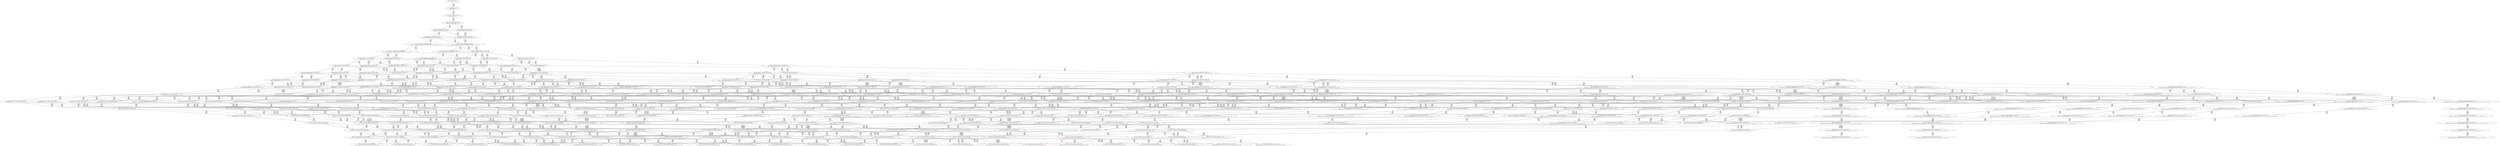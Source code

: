 digraph {
	S0[label="S0: [0, 0] [0, 0] [0, 0] [0, 0] \n{}{}"];
	S1[label="S1: [0, 0] [0, 0] [0, 0] [72, 90] \n{T0J0:72-90}{1}"];
	S2[label="S2: [72, 72] [72, 72] [72, 90] [150, 188] \n{T0J1:150-188}{1, 2}"];
	S3[label="S3: [72, 72] [72, 90] [79, 99] [150, 188] \n{T0J1:150-188, T0J2:79-99}{1, 2, 3}"];
	S4[label="S4: [79, 90] [79, 90] [144, 172] [150, 188] \n{T0J1:150-188, T0J3:144-172}{1, 2, 3, 4}"];
	S5[label="S5: [72, 90] [79, 99] [116, 146] [150, 188] \n{T0J1:150-188, T0J12:116-146}{1, 2, 3, 13}"];
	S6[label="S6: [79, 90] [144, 172] [150, 179] [150, 188] \n{T0J1:150-188, T0J3:144-172, T0J8:150-179}{1, 2, 3, 4, 9}"];
	S7[label="S7: [79, 99] [116, 146] [144, 181] [150, 188] \n{T0J1:150-188, T0J3:144-181, T0J12:116-146}{1, 2, 3, 4, 13}"];
	S8[label="S8: [94, 109] [144, 172] [150, 179] [150, 188] \n{T0J1:150-188, T0J3:144-172, T0J8:150-179, T0J9:94-109}{1, 2, 3, 4, 9, 10}"];
	S9[label="S9: [116, 146] [144, 181] [150, 188] [150, 188] \n{T0J1:150-188, T0J3:144-181, T0J8:150-188, T0J12:116-146}{1, 2, 3, 4, 9, 13}"];
	S10[label="S10: [144, 172] [150, 179] [150, 188] [169, 203] \n{T0J1:150-188, T0J3:144-172, T0J8:150-179, T0J10:169-203}{1, 2, 3, 4, 9, 10, 11}"];
	S11[label="S11: [131, 165] [144, 181] [150, 188] [150, 188] \n{T0J1:150-188, T0J8:150-188}{1, 2, 3, 4, 9, 10, 13}"];
	S12[label="S12: [144, 146] [150, 154] [150, 188] [150, 188] \n{T0J1:150-188, T0J4:150-154, T0J8:150-188}{1, 2, 3, 4, 5, 9, 13}"];
	S13[label="S13: [150, 179] [150, 180] [150, 188] [169, 203] \n{T0J4:150-180}{1, 2, 3, 4, 5, 9, 10, 11}"];
	S14[label="S14: [150, 179] [150, 188] [169, 203] [184, 222] \n{T0J11:184-222}{1, 2, 3, 4, 9, 10, 11, 12}"];
	S15[label="S15: [144, 181] [150, 188] [150, 203] [188, 259] \n{T0J10:169-259}{1, 2, 3, 4, 9, 10, 11, 13}"];
	S16[label="S16: [144, 173] [150, 181] [150, 188] [150, 188] \n{T0J4:150-173}{1, 2, 3, 4, 5, 9, 10, 13}"];
	S17[label="S17: [144, 181] [150, 188] [150, 188] [180, 226] \n{T0J13:180-226}{1, 2, 3, 4, 9, 10, 13, 14}"];
	S18[label="S18: [150, 154] [150, 188] [150, 188] [206, 224] \n{T0J1:150-188, T0J4:150-154, T0J5:206-224, T0J8:150-188}{1, 2, 3, 4, 5, 6, 9, 13}"];
	S19[label="S19: [150, 180] [150, 188] [169, 203] [212, 257] \n{T0J5:212-257}{1, 2, 3, 4, 5, 6, 9, 10, 11}"];
	S20[label="S20: [150, 187] [150, 188] [169, 203] [184, 230] \n{T0J11:184-230}{1, 2, 3, 4, 5, 9, 10, 11, 12}"];
	S21[label="S21: [150, 188] [150, 189] [150, 203] [188, 267] \n{}{1, 2, 3, 4, 5, 9, 10, 11, 13}"];
	S22[label="S22: [150, 188] [150, 203] [184, 231] [188, 259] \n{T0J11:184-231}{1, 2, 3, 4, 9, 10, 11, 12, 13}"];
	S23[label="S23: [150, 188] [150, 203] [180, 226] [193, 274] \n{T0J10:169-274, T0J13:180-226}{1, 2, 3, 4, 9, 10, 11, 13, 14}"];
	S24[label="S24: [150, 181] [150, 188] [150, 188] [206, 251] \n{T0J5:206-251}{1, 2, 3, 4, 5, 6, 9, 10, 13}"];
	S25[label="S25: [150, 188] [150, 188] [150, 189] [180, 226] \n{}{1, 2, 3, 4, 5, 9, 10, 13, 14}"];
	S26[label="S26: [150, 188] [150, 188] [172, 200] [180, 226] \n{T0J13:180-226, T0J18:172-200}{1, 2, 3, 4, 9, 10, 13, 14, 19}"];
	S27[label="S27: [150, 186] [150, 188] [175, 188] [206, 224] \n{T0J5:206-224, T0J6:175-186}{1, 2, 3, 4, 5, 6, 7, 9, 13}"];
	S28[label="S28: [150, 188] [169, 203] [175, 212] [212, 257] \n{T0J5:212-257, T0J6:175-212}{1, 2, 3, 4, 5, 6, 7, 9, 10, 11}"];
	S29[label="S29: [150, 188] [169, 203] [184, 231] [212, 265] \n{T0J5:212-265}{1, 2, 3, 4, 5, 6, 9, 10, 11, 12}"];
	S30[label="S30: [150, 189] [150, 203] [188, 266] [212, 274] \n{T0J5:206-266}{1, 2, 3, 4, 5, 6, 9, 10, 11, 13}"];
	S31[label="S31: [150, 196] [150, 203] [184, 231] [188, 267] \n{}{1, 2, 3, 4, 5, 9, 10, 11, 12, 13}"];
	S32[label="S32: [150, 196] [150, 203] [180, 234] [193, 274] \n{}{1, 2, 3, 4, 5, 9, 10, 11, 13, 14}"];
	S33[label="S33: [150, 203] [180, 231] [188, 242] [193, 274] \n{T0J11:184-231, T0J13:180-242}{1, 2, 3, 4, 9, 10, 11, 12, 13, 14}"];
	S34[label="S34: [150, 203] [172, 208] [180, 226] [193, 274] \n{T0J13:180-226}{1, 2, 3, 4, 9, 10, 11, 13, 14, 19}"];
	S35[label="S35: [150, 188] [150, 188] [175, 213] [206, 251] \n{T0J5:206-251}{1, 2, 3, 4, 5, 6, 7, 9, 10, 13}"];
	S36[label="S36: [150, 188] [150, 189] [180, 234] [206, 266] \n{T0J5:206-266}{1, 2, 3, 4, 5, 6, 9, 10, 13, 14}"];
	S37[label="S37: [150, 188] [150, 196] [172, 208] [180, 226] \n{}{1, 2, 3, 4, 5, 9, 10, 13, 14, 19}"];
	S38[label="S38: [172, 172] [172, 188] [180, 217] [208, 226] \n{T0J13:180-226, T0J19:208-217}{1, 2, 3, 4, 9, 10, 13, 14, 19, 20}"];
	S39[label="S39: [150, 188] [175, 188] [206, 224] [208, 259] \n{T0J5:206-224, T0J7:208-259}{1, 2, 3, 4, 5, 6, 7, 8, 9, 13}"];
	S40[label="S40: [169, 203] [175, 212] [208, 257] [212, 261] \n{T0J5:212-257, T0J7:208-261}{1, 2, 3, 4, 5, 6, 7, 8, 9, 10, 11}"];
	S41[label="S41: [169, 203] [175, 220] [184, 231] [212, 265] \n{T0J5:212-265}{1, 2, 3, 4, 5, 6, 7, 9, 10, 11, 12}"];
	S42[label="S42: [150, 203] [175, 221] [188, 266] [212, 274] \n{T0J5:206-266}{1, 2, 3, 4, 5, 6, 7, 9, 10, 11, 13}"];
	S43[label="S43: [150, 203] [184, 231] [188, 267] [212, 274] \n{T0J5:206-274}{1, 2, 3, 4, 5, 6, 9, 10, 11, 12, 13}"];
	S44[label="S44: [150, 203] [180, 242] [193, 274] [212, 274] \n{T0J5:206-274}{1, 2, 3, 4, 5, 6, 9, 10, 11, 13, 14}"];
	S45[label="S45: [150, 211] [180, 231] [188, 242] [193, 274] \n{}{1, 2, 3, 4, 5, 9, 10, 11, 12, 13, 14}"];
	S46[label="S46: [180, 203] [180, 234] [193, 272] [253, 274] \n{T0J14:253-272}{1, 2, 3, 4, 5, 9, 10, 11, 13, 14, 15}"];
	S47[label="S47: [150, 208] [172, 216] [180, 234] [193, 274] \n{}{1, 2, 3, 4, 5, 9, 10, 11, 13, 14, 19}"];
	S48[label="S48: [180, 180] [188, 231] [193, 272] [253, 274] \n{T0J11:184-231, T0J14:253-272}{1, 2, 3, 4, 9, 10, 11, 12, 13, 14, 15}"];
	S49[label="S49: [172, 216] [180, 231] [188, 242] [193, 274] \n{T0J11:184-231, T0J13:180-242}{1, 2, 3, 4, 9, 10, 11, 12, 13, 14, 19}"];
	S50[label="S50: [180, 180] [180, 208] [193, 272] [253, 274] \n{T0J14:253-272}{1, 2, 3, 4, 9, 10, 11, 13, 14, 15, 19}"];
	S51[label="S51: [172, 208] [180, 225] [193, 226] [208, 274] \n{T0J13:180-226, T0J19:208-225}{1, 2, 3, 4, 9, 10, 11, 13, 14, 19, 20}"];
	S52[label="S52: [150, 188] [175, 213] [206, 251] [208, 261] \n{T0J5:206-251, T0J7:208-261}{1, 2, 3, 4, 5, 6, 7, 8, 9, 10, 13}"];
	S53[label="S53: [150, 189] [175, 220] [180, 242] [206, 266] \n{T0J5:206-266}{1, 2, 3, 4, 5, 6, 7, 9, 10, 13, 14}"];
	S54[label="S54: [180, 189] [180, 234] [206, 266] [253, 272] \n{T0J5:206-266, T0J14:253-272}{1, 2, 3, 4, 5, 6, 9, 10, 13, 14, 15}"];
	S55[label="S55: [150, 196] [172, 216] [180, 234] [206, 266] \n{T0J5:206-266}{1, 2, 3, 4, 5, 6, 9, 10, 13, 14, 19}"];
	S56[label="S56: [180, 196] [180, 208] [180, 226] [253, 272] \n{T0J14:253-272}{1, 2, 3, 4, 5, 9, 10, 13, 14, 15, 19}"];
	S57[label="S57: [172, 196] [172, 208] [180, 225] [208, 226] \n{T0J19:208-225}{1, 2, 3, 4, 5, 9, 10, 13, 14, 19, 20}"];
	S58[label="S58: [180, 180] [180, 188] [208, 217] [253, 272] \n{T0J14:253-272, T0J19:208-217}{1, 2, 3, 4, 9, 10, 13, 14, 15, 19, 20}"];
	S59[label="S59: [172, 188] [180, 202] [189, 217] [208, 226] \n{T0J13:180-226, T0J19:208-217, T0J20:189-202}{1, 2, 3, 4, 9, 10, 13, 14, 19, 20, 21}"];
	S60[label="S60: [175, 220] [184, 254] [209, 265] [212, 276] \n{T0J5:212-265, T0J7:208-276}{1, 2, 3, 4, 5, 6, 7, 8, 9, 10, 11, 12}"];
	S61[label="S61: [175, 221] [188, 266] [208, 274] [212, 301] \n{T0J7:208-276}{1, 2, 3, 4, 5, 6, 7, 8, 9, 10, 11, 13}"];
	S62[label="S62: [175, 231] [184, 235] [188, 267] [212, 274] \n{T0J5:206-274}{1, 2, 3, 4, 5, 6, 7, 9, 10, 11, 12, 13}"];
	S63[label="S63: [175, 235] [180, 242] [193, 274] [212, 274] \n{T0J5:206-274}{1, 2, 3, 4, 5, 6, 7, 9, 10, 11, 13, 14}"];
	S64[label="S64: [180, 231] [188, 242] [193, 274] [212, 289] \n{T0J5:206-289}{1, 2, 3, 4, 5, 6, 9, 10, 11, 12, 13, 14}"];
	S65[label="S65: [180, 242] [193, 272] [212, 274] [253, 281] \n{T0J5:206-281, T0J14:253-272}{1, 2, 3, 4, 5, 6, 9, 10, 11, 13, 14, 15}"];
	S66[label="S66: [172, 216] [180, 242] [193, 274] [212, 286] \n{T0J5:206-286}{1, 2, 3, 4, 5, 6, 9, 10, 11, 13, 14, 19}"];
	S67[label="S67: [180, 231] [188, 242] [193, 272] [253, 274] \n{T0J14:253-272}{1, 2, 3, 4, 5, 9, 10, 11, 12, 13, 14, 15}"];
	S68[label="S68: [172, 224] [180, 231] [188, 242] [193, 274] \n{}{1, 2, 3, 4, 5, 9, 10, 11, 12, 13, 14, 19}"];
	S69[label="S69: [180, 234] [193, 263] [246, 272] [253, 274] \n{T0J14:253-272, T0J15:246-263}{1, 2, 3, 4, 5, 9, 10, 11, 13, 14, 15, 16}"];
	S70[label="S70: [180, 216] [180, 234] [193, 272] [253, 274] \n{T0J14:253-272}{1, 2, 3, 4, 5, 9, 10, 11, 13, 14, 15, 19}"];
	S71[label="S71: [172, 216] [180, 225] [193, 234] [208, 274] \n{T0J19:208-225}{1, 2, 3, 4, 5, 9, 10, 11, 13, 14, 19, 20}"];
	S72[label="S72: [188, 231] [193, 263] [246, 272] [253, 274] \n{T0J11:184-231, T0J14:253-272, T0J15:246-263}{1, 2, 3, 4, 9, 10, 11, 12, 13, 14, 15, 16}"];
	S73[label="S73: [180, 216] [193, 231] [208, 272] [253, 274] \n{T0J11:184-231, T0J14:253-272}{1, 2, 3, 4, 9, 10, 11, 12, 13, 14, 15, 19}"];
	S74[label="S74: [180, 180] [188, 231] [193, 272] [253, 274] \n{T0J11:184-231, T0J14:253-272}{1, 2, 3, 4, 9, 10, 11, 12, 13, 14, 15, 19}"];
	S75[label="S75: [180, 225] [188, 231] [193, 242] [208, 274] \n{T0J11:184-231, T0J13:180-242, T0J19:208-225}{1, 2, 3, 4, 9, 10, 11, 12, 13, 14, 19, 20}"];
	S76[label="S76: [180, 208] [193, 263] [246, 272] [253, 274] \n{T0J14:253-272, T0J15:246-263}{1, 2, 3, 4, 9, 10, 11, 13, 14, 15, 16, 19}"];
	S77[label="S77: [180, 208] [193, 225] [208, 272] [253, 274] \n{T0J14:253-272, T0J19:208-225}{1, 2, 3, 4, 9, 10, 11, 13, 14, 15, 19, 20}"];
	S78[label="S78: [180, 202] [189, 225] [193, 226] [208, 274] \n{T0J13:180-226, T0J19:208-225, T0J20:189-202}{1, 2, 3, 4, 9, 10, 11, 13, 14, 19, 20, 21}"];
	S79[label="S79: [175, 220] [180, 251] [206, 262] [208, 268] \n{T0J5:206-266, T0J7:208-262}{1, 2, 3, 4, 5, 6, 7, 8, 9, 10, 13, 14}"];
	S80[label="S80: [180, 221] [180, 242] [206, 266] [253, 272] \n{T0J5:206-266, T0J14:253-272}{1, 2, 3, 4, 5, 6, 7, 9, 10, 13, 14, 15}"];
	S81[label="S81: [172, 216] [175, 228] [180, 242] [206, 266] \n{T0J5:206-266}{1, 2, 3, 4, 5, 6, 7, 9, 10, 13, 14, 19}"];
	S82[label="S82: [180, 234] [206, 263] [246, 266] [253, 272] \n{T0J5:206-266, T0J14:253-272, T0J15:246-263}{1, 2, 3, 4, 5, 6, 9, 10, 13, 14, 15, 16}"];
	S83[label="S83: [180, 216] [180, 234] [206, 272] [253, 274] \n{T0J5:206-274, T0J14:253-272}{1, 2, 3, 4, 5, 6, 9, 10, 13, 14, 15, 19}"];
	S84[label="S84: [172, 216] [180, 225] [206, 234] [208, 274] \n{T0J5:206-274, T0J19:208-225}{1, 2, 3, 4, 5, 6, 9, 10, 13, 14, 19, 20}"];
	S85[label="S85: [180, 208] [180, 226] [246, 263] [253, 272] \n{T0J14:253-272, T0J15:246-263}{1, 2, 3, 4, 5, 9, 10, 13, 14, 15, 16, 19}"];
	S86[label="S86: [180, 208] [180, 225] [208, 226] [253, 272] \n{T0J14:253-272, T0J19:208-225}{1, 2, 3, 4, 5, 9, 10, 13, 14, 15, 19, 20}"];
	S87[label="S87: [172, 202] [180, 208] [189, 225] [208, 226] \n{T0J19:208-225, T0J20:189-202}{1, 2, 3, 4, 5, 9, 10, 13, 14, 19, 20, 21}"];
	S88[label="S88: [180, 188] [208, 217] [246, 263] [253, 272] \n{T0J14:253-272, T0J15:246-263, T0J19:208-217}{1, 2, 3, 4, 9, 10, 13, 14, 15, 16, 19, 20}"];
	S89[label="S89: [180, 188] [189, 202] [208, 217] [253, 272] \n{T0J14:253-272, T0J19:208-217, T0J20:189-202}{1, 2, 3, 4, 9, 10, 13, 14, 15, 19, 20, 21}"];
	S90[label="S90: [180, 202] [189, 217] [208, 226] [215, 234] \n{T0J13:180-226, T0J19:208-217, T0J20:189-202, T0J21:215-234}{1, 2, 3, 4, 9, 10, 13, 14, 19, 20, 21, 22}"];
	S91[label="S91: [184, 266] [188, 272] [212, 276] [215, 304] \n{}{1, 2, 3, 4, 5, 6, 7, 8, 9, 10, 11, 12, 13}"];
	S92[label="S92: [180, 266] [193, 274] [208, 274] [224, 314] \n{}{1, 2, 3, 4, 5, 6, 7, 8, 9, 10, 11, 13, 14}"];
	S93[label="S93: [180, 242] [188, 263] [205, 274] [212, 289] \n{}{1, 2, 3, 4, 5, 6, 7, 9, 10, 11, 12, 13, 14}"];
	S94[label="S94: [180, 272] [193, 274] [212, 274] [253, 281] \n{T0J14:253-272}{1, 2, 3, 4, 5, 6, 7, 9, 10, 11, 13, 14, 15}"];
	S95[label="S95: [175, 242] [180, 248] [197, 274] [212, 286] \n{}{1, 2, 3, 4, 5, 6, 7, 9, 10, 11, 13, 14, 19}"];
	S96[label="S96: [188, 242] [193, 272] [212, 274] [253, 309] \n{T0J5:206-309, T0J14:253-272}{1, 2, 3, 4, 5, 6, 9, 10, 11, 12, 13, 14, 15}"];
	S97[label="S97: [180, 231] [188, 242] [193, 274] [212, 302] \n{T0J5:206-302}{1, 2, 3, 4, 5, 6, 9, 10, 11, 12, 13, 14, 19}"];
	S98[label="S98: [193, 263] [212, 272] [246, 274] [253, 312] \n{T0J5:206-312, T0J14:253-272, T0J15:246-263}{1, 2, 3, 4, 5, 6, 9, 10, 11, 13, 14, 15, 16}"];
	S99[label="S99: [180, 242] [193, 272] [212, 274] [253, 294] \n{T0J5:206-294, T0J14:253-272}{1, 2, 3, 4, 5, 6, 9, 10, 11, 13, 14, 15, 19}"];
	S100[label="S100: [180, 225] [193, 242] [208, 274] [212, 294] \n{T0J5:206-294}{1, 2, 3, 4, 5, 6, 9, 10, 11, 13, 14, 19, 20}"];
	S101[label="S101: [188, 242] [193, 263] [246, 272] [253, 274] \n{T0J14:253-272, T0J15:246-263}{1, 2, 3, 4, 5, 9, 10, 11, 12, 13, 14, 15, 16}"];
	S102[label="S102: [180, 231] [188, 242] [193, 272] [253, 274] \n{T0J14:253-272}{1, 2, 3, 4, 5, 9, 10, 11, 12, 13, 14, 15, 19}"];
	S103[label="S103: [180, 231] [188, 233] [193, 242] [208, 274] \n{}{1, 2, 3, 4, 5, 9, 10, 11, 12, 13, 14, 19, 20}"];
	S104[label="S104: [180, 181] [193, 263] [246, 272] [253, 274] \n{T0J14:253-272, T0J15:246-263, T0J16:180-181}{1, 2, 3, 4, 5, 9, 10, 11, 13, 14, 15, 16, 17}"];
	S105[label="S105: [180, 234] [193, 263] [246, 272] [253, 274] \n{T0J14:253-272, T0J15:246-263}{1, 2, 3, 4, 5, 9, 10, 11, 13, 14, 15, 16, 19}"];
	S106[label="S106: [180, 225] [193, 234] [208, 272] [253, 274] \n{T0J14:253-272, T0J19:208-225}{1, 2, 3, 4, 5, 9, 10, 11, 13, 14, 15, 19, 20}"];
	S107[label="S107: [180, 210] [189, 225] [193, 234] [208, 274] \n{T0J19:208-225}{1, 2, 3, 4, 5, 9, 10, 11, 13, 14, 19, 20, 21}"];
	S108[label="S108: [188, 231] [193, 263] [246, 272] [253, 274] \n{T0J11:184-231, T0J14:253-272, T0J15:246-263}{1, 2, 3, 4, 9, 10, 11, 12, 13, 14, 15, 16, 19}"];
	S109[label="S109: [180, 225] [193, 231] [208, 272] [253, 274] \n{T0J11:184-231, T0J14:253-272, T0J19:208-225}{1, 2, 3, 4, 9, 10, 11, 12, 13, 14, 15, 19, 20}"];
	S110[label="S110: [188, 225] [193, 231] [197, 242] [208, 274] \n{T0J11:184-231, T0J13:180-242, T0J19:208-225, T0J20:189-202}{1, 2, 3, 4, 9, 10, 11, 12, 13, 14, 19, 20, 21}"];
	S111[label="S111: [180, 181] [193, 263] [246, 272] [253, 274] \n{T0J14:253-272, T0J15:246-263, T0J16:180-181}{1, 2, 3, 4, 9, 10, 11, 13, 14, 15, 16, 17, 19}"];
	S112[label="S112: [193, 225] [208, 263] [246, 272] [253, 274] \n{T0J14:253-272, T0J15:246-263, T0J19:208-225}{1, 2, 3, 4, 9, 10, 11, 13, 14, 15, 16, 19, 20}"];
	S113[label="S113: [189, 202] [197, 225] [208, 272] [253, 274] \n{T0J14:253-272, T0J19:208-225, T0J20:189-202}{1, 2, 3, 4, 9, 10, 11, 13, 14, 15, 19, 20, 21}"];
	S114[label="S114: [180, 189] [193, 225] [208, 272] [253, 274] \n{T0J14:253-272, T0J19:208-225, T0J20:189-202}{1, 2, 3, 4, 9, 10, 11, 13, 14, 15, 19, 20, 21}"];
	S115[label="S115: [189, 225] [193, 226] [208, 234] [223, 274] \n{T0J13:180-226, T0J19:208-225, T0J20:189-202, T0J21:215-234}{1, 2, 3, 4, 9, 10, 11, 13, 14, 19, 20, 21, 22}"];
	S116[label="S116: [180, 251] [206, 266] [208, 272] [253, 298] \n{T0J7:208-294, T0J14:253-298}{1, 2, 3, 4, 5, 6, 7, 8, 9, 10, 13, 14, 15}"];
	S117[label="S117: [175, 242] [180, 251] [206, 266] [208, 289] \n{T0J7:208-289}{1, 2, 3, 4, 5, 6, 7, 8, 9, 10, 13, 14, 19}"];
	S118[label="S118: [180, 263] [206, 266] [246, 266] [253, 272] \n{T0J14:253-272, T0J15:246-263}{1, 2, 3, 4, 5, 6, 7, 9, 10, 13, 14, 15, 16}"];
	S119[label="S119: [180, 234] [180, 248] [206, 272] [253, 274] \n{T0J14:253-272}{1, 2, 3, 4, 5, 6, 7, 9, 10, 13, 14, 15, 19}"];
	S120[label="S120: [175, 225] [180, 234] [206, 248] [208, 274] \n{}{1, 2, 3, 4, 5, 6, 7, 9, 10, 13, 14, 19, 20}"];
	S121[label="S121: [180, 181] [206, 263] [246, 266] [253, 272] \n{T0J5:206-266, T0J14:253-272, T0J15:246-263, T0J16:180-181}{1, 2, 3, 4, 5, 6, 9, 10, 13, 14, 15, 16, 17}"];
	S122[label="S122: [180, 234] [206, 263] [246, 272] [253, 286] \n{T0J5:206-286, T0J14:253-272, T0J15:246-263}{1, 2, 3, 4, 5, 6, 9, 10, 13, 14, 15, 16, 19}"];
	S123[label="S123: [180, 225] [206, 234] [208, 272] [253, 286] \n{T0J5:206-286, T0J14:253-272, T0J19:208-225}{1, 2, 3, 4, 5, 6, 9, 10, 13, 14, 15, 19, 20}"];
	S124[label="S124: [180, 208] [189, 225] [206, 234] [208, 280] \n{T0J5:206-280, T0J19:208-225}{1, 2, 3, 4, 5, 6, 9, 10, 13, 14, 19, 20, 21}"];
	S125[label="S125: [180, 181] [180, 226] [246, 263] [253, 272] \n{T0J14:253-272, T0J15:246-263, T0J16:180-181}{1, 2, 3, 4, 5, 9, 10, 13, 14, 15, 16, 17, 19}"];
	S126[label="S126: [180, 225] [208, 226] [246, 263] [253, 272] \n{T0J14:253-272, T0J15:246-263, T0J19:208-225}{1, 2, 3, 4, 5, 9, 10, 13, 14, 15, 16, 19, 20}"];
	S127[label="S127: [180, 208] [189, 225] [208, 226] [253, 272] \n{T0J14:253-272, T0J19:208-225, T0J20:189-202}{1, 2, 3, 4, 5, 9, 10, 13, 14, 15, 19, 20, 21}"];
	S128[label="S128: [180, 210] [189, 225] [208, 226] [215, 234] \n{T0J19:208-225, T0J21:215-234}{1, 2, 3, 4, 5, 9, 10, 13, 14, 19, 20, 21, 22}"];
	S129[label="S129: [180, 181] [208, 217] [246, 263] [253, 272] \n{T0J14:253-272, T0J15:246-263, T0J16:180-181, T0J19:208-217}{1, 2, 3, 4, 9, 10, 13, 14, 15, 16, 17, 19, 20}"];
	S130[label="S130: [189, 202] [208, 217] [246, 263] [253, 272] \n{T0J14:253-272, T0J15:246-263, T0J19:208-217, T0J20:189-202}{1, 2, 3, 4, 9, 10, 13, 14, 15, 16, 19, 20, 21}"];
	S131[label="S131: [180, 202] [208, 217] [215, 234] [253, 272] \n{T0J14:253-272, T0J19:208-217, T0J20:189-202, T0J21:215-234}{1, 2, 3, 4, 9, 10, 13, 14, 15, 19, 20, 21, 22}"];
	S132[label="S132: [188, 274] [205, 276] [212, 314] [224, 338] \n{}{1, 2, 3, 4, 5, 6, 7, 8, 9, 10, 11, 12, 13, 14}"];
	S133[label="S133: [208, 272] [212, 276] [215, 296] [224, 304] \n{T0J22:224-296}{1, 2, 3, 4, 5, 6, 7, 8, 9, 10, 11, 12, 13, 23}"];
	S134[label="S134: [188, 272] [212, 276] [215, 304] [231, 334] \n{T0J23:231-334}{1, 2, 3, 4, 5, 6, 7, 8, 9, 10, 11, 12, 13, 24}"];
	S135[label="S135: [193, 274] [208, 274] [224, 298] [253, 345] \n{}{1, 2, 3, 4, 5, 6, 7, 8, 9, 10, 11, 13, 14, 15}"];
	S136[label="S136: [180, 251] [197, 274] [208, 289] [224, 336] \n{}{1, 2, 3, 4, 5, 6, 7, 8, 9, 10, 11, 13, 14, 19}"];
	S137[label="S137: [188, 272] [205, 274] [212, 274] [253, 309] \n{T0J14:253-272}{1, 2, 3, 4, 5, 6, 7, 9, 10, 11, 12, 13, 14, 15}"];
	S138[label="S138: [180, 242] [193, 263] [205, 274] [212, 302] \n{}{1, 2, 3, 4, 5, 6, 7, 9, 10, 11, 12, 13, 14, 19}"];
	S139[label="S139: [193, 272] [212, 274] [246, 295] [253, 312] \n{}{1, 2, 3, 4, 5, 6, 7, 9, 10, 11, 13, 14, 15, 16}"];
	S140[label="S140: [180, 272] [197, 274] [212, 274] [253, 294] \n{T0J14:253-272}{1, 2, 3, 4, 5, 6, 7, 9, 10, 11, 13, 14, 15, 19}"];
	S141[label="S141: [180, 242] [197, 257] [208, 274] [212, 294] \n{}{1, 2, 3, 4, 5, 6, 7, 9, 10, 11, 13, 14, 19, 20}"];
	S142[label="S142: [188, 242] [193, 272] [212, 274] [253, 309] \n{T0J5:206-309, T0J14:253-272}{1, 2, 3, 4, 5, 6, 9, 10, 11, 12, 13, 14, 15, 19}"];
	S143[label="S143: [188, 233] [193, 242] [208, 274] [216, 309] \n{T0J5:206-309}{1, 2, 3, 4, 5, 6, 9, 10, 11, 12, 13, 14, 19, 20}"];
	S144[label="S144: [193, 263] [212, 272] [246, 274] [253, 312] \n{T0J5:206-312, T0J14:253-272, T0J15:246-263}{1, 2, 3, 4, 5, 6, 9, 10, 11, 13, 14, 15, 16, 19}"];
	S145[label="S145: [193, 242] [208, 272] [212, 274] [253, 303] \n{T0J5:206-303, T0J14:253-272}{1, 2, 3, 4, 5, 6, 9, 10, 11, 13, 14, 15, 19, 20}"];
	S146[label="S146: [189, 225] [193, 242] [208, 274] [212, 294] \n{T0J5:206-294}{1, 2, 3, 4, 5, 6, 9, 10, 11, 13, 14, 19, 20, 21}"];
	S147[label="S147: [193, 263] [246, 272] [250, 274] [253, 320] \n{T0J5:250-320, T0J14:253-272, T0J15:246-263}{1, 2, 3, 4, 5, 6, 9, 10, 11, 12, 13, 14, 15, 16}"];
	S148[label="S148: [188, 242] [193, 263] [246, 272] [253, 274] \n{T0J14:253-272, T0J15:246-263}{1, 2, 3, 4, 5, 9, 10, 11, 12, 13, 14, 15, 16, 19}"];
	S149[label="S149: [186, 233] [193, 242] [208, 272] [253, 274] \n{T0J14:253-272}{1, 2, 3, 4, 5, 9, 10, 11, 12, 13, 14, 15, 19, 20}"];
	S150[label="S150: [188, 231] [193, 233] [197, 242] [208, 274] \n{}{1, 2, 3, 4, 5, 9, 10, 11, 12, 13, 14, 19, 20, 21}"];
	S151[label="S151: [193, 263] [242, 266] [246, 272] [253, 274] \n{T0J5:206-266, T0J14:253-272, T0J15:246-263}{1, 2, 3, 4, 5, 6, 9, 10, 11, 13, 14, 15, 16, 17}"];
	S152[label="S152: [193, 231] [220, 263] [246, 272] [253, 274] \n{T0J11:220-231, T0J14:253-272, T0J15:246-263, T0J16:180-181}{1, 2, 3, 4, 5, 9, 10, 11, 12, 13, 14, 15, 16, 17}"];
	S153[label="S153: [193, 231] [220, 263] [246, 272] [253, 274] \n{T0J14:253-272, T0J15:246-263, T0J16:180-181, T0J17:220-231}{1, 2, 3, 4, 5, 9, 10, 11, 13, 14, 15, 16, 17, 18}"];
	S154[label="S154: [180, 226] [208, 263] [246, 272] [253, 274] \n{T0J14:253-272, T0J15:246-263, T0J16:180-181}{1, 2, 3, 4, 5, 9, 10, 11, 13, 14, 15, 16, 17, 19}"];
	S155[label="S155: [180, 181] [193, 263] [246, 272] [253, 274] \n{T0J14:253-272, T0J15:246-263, T0J16:180-181}{1, 2, 3, 4, 5, 9, 10, 11, 13, 14, 15, 16, 17, 19}"];
	S156[label="S156: [193, 234] [208, 263] [246, 272] [253, 274] \n{T0J14:253-272, T0J15:246-263}{1, 2, 3, 4, 5, 9, 10, 11, 13, 14, 15, 16, 19, 20}"];
	S157[label="S157: [186, 225] [193, 234] [208, 272] [253, 274] \n{T0J14:253-272, T0J19:208-225}{1, 2, 3, 4, 5, 9, 10, 11, 13, 14, 15, 19, 20, 21}"];
	S158[label="S158: [189, 226] [193, 234] [208, 234] [223, 274] \n{}{1, 2, 3, 4, 5, 9, 10, 11, 13, 14, 19, 20, 21, 22}"];
	S159[label="S159: [193, 231] [208, 263] [246, 272] [253, 274] \n{T0J11:184-231, T0J14:253-272, T0J15:246-263, T0J19:208-225}{1, 2, 3, 4, 9, 10, 11, 12, 13, 14, 15, 16, 19, 20}"];
	S160[label="S160: [193, 225] [197, 231] [208, 272] [253, 274] \n{T0J11:184-231, T0J14:253-272, T0J19:208-225, T0J20:189-202}{1, 2, 3, 4, 9, 10, 11, 12, 13, 14, 15, 19, 20, 21}"];
	S161[label="S161: [186, 189] [193, 263] [246, 272] [253, 274] \n{T0J4:186-189, T0J14:253-272, T0J15:246-263}{1, 2, 3, 4, 5, 9, 10, 11, 13, 14, 15, 16, 17, 19}"];
	S162[label="S162: [193, 231] [220, 263] [246, 272] [253, 274] \n{T0J11:220-231, T0J14:253-272, T0J15:246-263, T0J16:180-181}{1, 2, 3, 4, 9, 10, 11, 12, 13, 14, 15, 16, 17, 19}"];
	S163[label="S163: [193, 231] [220, 263] [246, 272] [253, 274] \n{T0J14:253-272, T0J15:246-263, T0J16:180-181, T0J17:220-231}{1, 2, 3, 4, 9, 10, 11, 13, 14, 15, 16, 17, 18, 19}"];
	S164[label="S164: [193, 225] [216, 263] [246, 272] [253, 274] \n{T0J14:253-272, T0J15:246-263, T0J16:180-181, T0J19:208-225}{1, 2, 3, 4, 9, 10, 11, 13, 14, 15, 16, 17, 19, 20}"];
	S165[label="S165: [193, 225] [208, 263] [246, 272] [253, 274] \n{T0J14:253-272, T0J15:246-263, T0J19:208-225, T0J20:189-202}{1, 2, 3, 4, 9, 10, 11, 13, 14, 15, 16, 19, 20, 21}"];
	S166[label="S166: [193, 225] [208, 234] [223, 272] [253, 274] \n{T0J14:253-272, T0J19:208-225, T0J20:189-202, T0J21:215-234}{1, 2, 3, 4, 9, 10, 11, 13, 14, 15, 19, 20, 21, 22}"];
	S167[label="S167: [206, 266] [208, 272] [246, 289] [253, 336] \n{T0J7:208-336}{1, 2, 3, 4, 5, 6, 7, 8, 9, 10, 13, 14, 15, 16}"];
	S168[label="S168: [180, 251] [206, 272] [208, 289] [253, 307] \n{T0J7:208-307, T0J14:253-298}{1, 2, 3, 4, 5, 6, 7, 8, 9, 10, 13, 14, 15, 19}"];
	S169[label="S169: [180, 251] [206, 251] [208, 274] [211, 298] \n{T0J7:208-298}{1, 2, 3, 4, 5, 6, 7, 8, 9, 10, 13, 14, 19, 20}"];
	S170[label="S170: [180, 181] [206, 266] [246, 266] [253, 272] \n{T0J14:253-272, T0J15:246-263, T0J16:180-181}{1, 2, 3, 4, 5, 6, 7, 9, 10, 13, 14, 15, 16, 17}"];
	S171[label="S171: [180, 263] [206, 266] [246, 272] [253, 286] \n{T0J14:253-272, T0J15:246-263}{1, 2, 3, 4, 5, 6, 7, 9, 10, 13, 14, 15, 16, 19}"];
	S172[label="S172: [180, 234] [206, 257] [208, 272] [253, 286] \n{T0J14:253-272}{1, 2, 3, 4, 5, 6, 7, 9, 10, 13, 14, 15, 19, 20}"];
	S173[label="S173: [180, 225] [192, 234] [206, 248] [208, 280] \n{}{1, 2, 3, 4, 5, 6, 7, 9, 10, 13, 14, 19, 20, 21}"];
	S174[label="S174: [205, 213] [206, 263] [246, 266] [253, 272] \n{T0J5:206-266, T0J6:205-213, T0J14:253-272, T0J15:246-263}{1, 2, 3, 4, 5, 6, 7, 9, 10, 13, 14, 15, 16, 17}"];
	S175[label="S175: [206, 231] [220, 263] [246, 266] [253, 272] \n{T0J5:206-266, T0J14:253-272, T0J15:246-263, T0J16:180-181, T0J17:220-231}{1, 2, 3, 4, 5, 6, 9, 10, 13, 14, 15, 16, 17, 18}"];
	S176[label="S176: [180, 226] [208, 263] [246, 266] [253, 272] \n{T0J5:206-266, T0J14:253-272, T0J15:246-263}{1, 2, 3, 4, 5, 6, 9, 10, 13, 14, 15, 16, 17, 19}"];
	S177[label="S177: [180, 181] [206, 263] [246, 272] [253, 286] \n{T0J5:206-286, T0J14:253-272, T0J15:246-263, T0J16:180-181}{1, 2, 3, 4, 5, 6, 9, 10, 13, 14, 15, 16, 17, 19}"];
	S178[label="S178: [206, 234] [208, 263] [246, 272] [253, 303] \n{T0J5:206-303, T0J14:253-272, T0J15:246-263}{1, 2, 3, 4, 5, 6, 9, 10, 13, 14, 15, 16, 19, 20}"];
	S179[label="S179: [189, 225] [206, 234] [208, 272] [253, 286] \n{T0J5:206-286, T0J14:253-272, T0J19:208-225}{1, 2, 3, 4, 5, 6, 9, 10, 13, 14, 15, 19, 20, 21}"];
	S180[label="S180: [189, 225] [206, 234] [208, 234] [223, 288] \n{T0J5:206-288, T0J21:215-234}{1, 2, 3, 4, 5, 6, 9, 10, 13, 14, 19, 20, 21, 22}"];
	S181[label="S181: [180, 226] [220, 231] [246, 263] [253, 272] \n{T0J14:253-272, T0J15:246-263, T0J16:180-181, T0J17:220-231}{1, 2, 3, 4, 5, 9, 10, 13, 14, 15, 16, 17, 18, 19}"];
	S182[label="S182: [180, 225] [208, 226] [246, 263] [253, 272] \n{T0J14:253-272, T0J15:246-263, T0J19:208-225}{1, 2, 3, 4, 5, 9, 10, 13, 14, 15, 16, 17, 19, 20}"];
	S183[label="S183: [189, 225] [208, 226] [246, 263] [253, 272] \n{T0J14:253-272, T0J15:246-263, T0J19:208-225}{1, 2, 3, 4, 5, 9, 10, 13, 14, 15, 16, 19, 20, 21}"];
	S184[label="S184: [186, 225] [208, 226] [215, 234] [253, 272] \n{T0J14:253-272, T0J19:208-225, T0J21:215-234}{1, 2, 3, 4, 5, 9, 10, 13, 14, 15, 19, 20, 21, 22}"];
	S185[label="S185: [208, 217] [220, 231] [246, 263] [253, 272] \n{T0J14:253-272, T0J15:246-263, T0J16:180-181, T0J17:220-231, T0J19:208-217}{1, 2, 3, 4, 9, 10, 13, 14, 15, 16, 17, 18, 19, 20}"];
	S186[label="S186: [197, 202] [208, 217] [246, 263] [253, 272] \n{T0J14:253-272, T0J15:246-263, T0J16:180-181, T0J19:208-217, T0J20:197-202}{1, 2, 3, 4, 9, 10, 13, 14, 15, 16, 17, 19, 20, 21}"];
	S187[label="S187: [208, 217] [215, 234] [246, 263] [253, 272] \n{T0J14:253-272, T0J15:246-263, T0J19:208-217, T0J20:189-202, T0J21:215-234}{1, 2, 3, 4, 9, 10, 13, 14, 15, 16, 19, 20, 21, 22}"];
	S188[label="S188: [205, 276] [212, 314] [224, 338] [253, 368] \n{}{1, 2, 3, 4, 5, 6, 7, 8, 9, 10, 11, 12, 13, 14, 15}"];
	S189[label="S189: [193, 276] [205, 312] [212, 314] [224, 338] \n{}{1, 2, 3, 4, 5, 6, 7, 8, 9, 10, 11, 12, 13, 14, 19}"];
	S190[label="S190: [208, 276] [212, 296] [224, 314] [224, 338] \n{}{1, 2, 3, 4, 5, 6, 7, 8, 9, 10, 11, 12, 13, 14, 23}"];
	S191[label="S191: [205, 276] [212, 314] [224, 334] [235, 338] \n{}{1, 2, 3, 4, 5, 6, 7, 8, 9, 10, 11, 12, 13, 14, 24}"];
	S192[label="S192: [212, 276] [215, 296] [224, 304] [231, 334] \n{}{1, 2, 3, 4, 5, 6, 7, 8, 9, 10, 11, 12, 13, 23, 24}"];
	S193[label="S193: [208, 274] [224, 295] [251, 336] [253, 360] \n{}{1, 2, 3, 4, 5, 6, 7, 8, 9, 10, 11, 13, 14, 15, 16}"];
	S194[label="S194: [197, 274] [208, 289] [224, 307] [253, 345] \n{}{1, 2, 3, 4, 5, 6, 7, 8, 9, 10, 11, 13, 14, 15, 19}"];
	S195[label="S195: [197, 257] [208, 274] [211, 298] [224, 345] \n{}{1, 2, 3, 4, 5, 6, 7, 8, 9, 10, 11, 13, 14, 19, 20}"];
	S196[label="S196: [193, 272] [205, 274] [212, 274] [253, 309] \n{T0J14:253-272}{1, 2, 3, 4, 5, 6, 7, 9, 10, 11, 12, 13, 14, 15, 19}"];
	S197[label="S197: [193, 242] [205, 265] [212, 274] [216, 309] \n{}{1, 2, 3, 4, 5, 6, 7, 9, 10, 11, 12, 13, 14, 19, 20}"];
	S198[label="S198: [197, 272] [212, 274] [246, 295] [253, 312] \n{}{1, 2, 3, 4, 5, 6, 7, 9, 10, 11, 13, 14, 15, 16, 19}"];
	S199[label="S199: [197, 272] [208, 274] [212, 274] [253, 303] \n{T0J14:253-272}{1, 2, 3, 4, 5, 6, 7, 9, 10, 11, 13, 14, 15, 19, 20}"];
	S200[label="S200: [192, 242] [197, 257] [208, 274] [212, 294] \n{}{1, 2, 3, 4, 5, 6, 7, 9, 10, 11, 13, 14, 19, 20, 21}"];
	S201[label="S201: [218, 272] [246, 274] [250, 295] [253, 320] \n{T0J6:218-295}{1, 2, 3, 4, 5, 6, 7, 9, 10, 11, 12, 13, 14, 15, 16}"];
	S202[label="S202: [193, 263] [246, 272] [250, 274] [253, 320] \n{T0J5:250-320, T0J14:253-272, T0J15:246-263}{1, 2, 3, 4, 5, 6, 9, 10, 11, 12, 13, 14, 15, 16, 19}"];
	S203[label="S203: [193, 242] [208, 272] [248, 274] [253, 311] \n{T0J5:248-311, T0J14:253-272}{1, 2, 3, 4, 5, 6, 9, 10, 11, 12, 13, 14, 15, 19, 20}"];
	S204[label="S204: [193, 233] [197, 242] [208, 274] [250, 309] \n{T0J5:250-309}{1, 2, 3, 4, 5, 6, 9, 10, 11, 12, 13, 14, 19, 20, 21}"];
	S205[label="S205: [206, 266] [242, 272] [246, 274] [253, 295] \n{}{1, 2, 3, 4, 5, 6, 7, 9, 10, 11, 13, 14, 15, 16, 17}"];
	S206[label="S206: [220, 263] [246, 272] [253, 274] [255, 309] \n{T0J5:255-309, T0J14:253-272, T0J15:246-263}{1, 2, 3, 4, 5, 6, 9, 10, 11, 12, 13, 14, 15, 16, 17}"];
	S207[label="S207: [220, 263] [246, 272] [253, 274] [255, 309] \n{T0J5:255-309, T0J14:253-272, T0J15:246-263}{1, 2, 3, 4, 5, 6, 9, 10, 11, 13, 14, 15, 16, 17, 18}"];
	S208[label="S208: [193, 263] [242, 272] [246, 274] [253, 304] \n{T0J5:206-304, T0J14:253-272, T0J15:246-263}{1, 2, 3, 4, 5, 6, 9, 10, 11, 13, 14, 15, 16, 17, 19}"];
	S209[label="S209: [193, 239] [220, 263] [246, 272] [253, 274] \n{T0J14:253-272, T0J15:246-263}{1, 2, 3, 4, 5, 9, 10, 11, 12, 13, 14, 15, 16, 17, 19}"];
	S210[label="S210: [193, 239] [220, 263] [246, 272] [253, 274] \n{T0J14:253-272, T0J15:246-263}{1, 2, 3, 4, 5, 9, 10, 11, 13, 14, 15, 16, 17, 18, 19}"];
	S211[label="S211: [193, 233] [216, 263] [246, 272] [253, 274] \n{T0J14:253-272, T0J15:246-263}{1, 2, 3, 4, 5, 9, 10, 11, 13, 14, 15, 16, 17, 19, 20}"];
	S212[label="S212: [208, 263] [246, 272] [253, 274] [255, 312] \n{T0J5:255-312, T0J14:253-272, T0J15:246-263}{1, 2, 3, 4, 5, 6, 9, 10, 11, 13, 14, 15, 16, 19, 20}"];
	S213[label="S213: [193, 234] [208, 272] [248, 274] [253, 303] \n{T0J5:248-303, T0J14:253-272}{1, 2, 3, 4, 5, 6, 9, 10, 11, 13, 14, 15, 19, 20, 21}"];
	S214[label="S214: [193, 234] [208, 234] [223, 274] [251, 304] \n{T0J5:251-304}{1, 2, 3, 4, 5, 6, 9, 10, 11, 13, 14, 19, 20, 21, 22}"];
	S215[label="S215: [199, 239] [208, 263] [246, 272] [253, 274] \n{T0J4:199-239, T0J14:253-272, T0J15:246-263}{1, 2, 3, 4, 5, 9, 10, 11, 12, 13, 14, 15, 16, 19, 20}"];
	S216[label="S216: [197, 231] [199, 233] [208, 272] [253, 274] \n{T0J4:199-233, T0J14:253-272}{1, 2, 3, 4, 5, 9, 10, 11, 12, 13, 14, 15, 19, 20, 21}"];
	S217[label="S217: [199, 233] [208, 263] [246, 272] [253, 274] \n{T0J4:199-233, T0J14:253-272, T0J15:246-263}{1, 2, 3, 4, 5, 9, 10, 11, 13, 14, 15, 16, 19, 20, 21}"];
	S218[label="S218: [199, 233] [208, 234] [223, 272] [253, 274] \n{T0J4:199-233, T0J14:253-272}{1, 2, 3, 4, 5, 9, 10, 11, 13, 14, 15, 19, 20, 21, 22}"];
	S219[label="S219: [206, 263] [208, 272] [246, 289] [253, 336] \n{T0J7:208-336}{1, 2, 3, 4, 5, 6, 7, 8, 9, 10, 13, 14, 15, 16, 17}"];
	S220[label="S220: [206, 272] [208, 289] [246, 289] [253, 336] \n{T0J7:208-336}{1, 2, 3, 4, 5, 6, 7, 8, 9, 10, 13, 14, 15, 16, 19}"];
	S221[label="S221: [206, 257] [208, 274] [211, 298] [253, 307] \n{T0J7:208-307, T0J14:253-298}{1, 2, 3, 4, 5, 6, 7, 8, 9, 10, 13, 14, 15, 19, 20}"];
	S222[label="S222: [192, 234] [206, 251] [208, 280] [211, 298] \n{T0J7:208-298}{1, 2, 3, 4, 5, 6, 7, 8, 9, 10, 13, 14, 19, 20, 21}"];
	S223[label="S223: [206, 263] [220, 266] [246, 266] [253, 272] \n{T0J14:253-272, T0J15:246-263}{1, 2, 3, 4, 5, 6, 7, 9, 10, 13, 14, 15, 16, 17, 18}"];
	S224[label="S224: [205, 258] [206, 266] [246, 272] [253, 286] \n{T0J14:253-272, T0J15:246-263}{1, 2, 3, 4, 5, 6, 7, 9, 10, 13, 14, 15, 16, 17, 19}"];
	S225[label="S225: [180, 181] [206, 266] [246, 272] [253, 286] \n{T0J14:253-272, T0J15:246-263, T0J16:180-181}{1, 2, 3, 4, 5, 6, 7, 9, 10, 13, 14, 15, 16, 17, 19}"];
	S226[label="S226: [206, 263] [208, 266] [246, 272] [253, 303] \n{T0J14:253-272, T0J15:246-263}{1, 2, 3, 4, 5, 6, 7, 9, 10, 13, 14, 15, 16, 19, 20}"];
	S227[label="S227: [192, 234] [206, 257] [208, 272] [253, 286] \n{T0J14:253-272}{1, 2, 3, 4, 5, 6, 7, 9, 10, 13, 14, 15, 19, 20, 21}"];
	S228[label="S228: [192, 234] [206, 234] [208, 257] [223, 288] \n{}{1, 2, 3, 4, 5, 6, 7, 9, 10, 13, 14, 19, 20, 21, 22}"];
	S229[label="S229: [206, 231] [220, 263] [246, 272] [253, 304] \n{T0J5:206-304, T0J14:253-272, T0J15:246-263}{1, 2, 3, 4, 5, 6, 9, 10, 13, 14, 15, 16, 17, 18, 19}"];
	S230[label="S230: [206, 226] [216, 263] [246, 272] [253, 303] \n{T0J5:206-303, T0J14:253-272, T0J15:246-263}{1, 2, 3, 4, 5, 6, 9, 10, 13, 14, 15, 16, 17, 19, 20}"];
	S231[label="S231: [208, 226] [220, 231] [246, 263] [253, 272] \n{T0J14:253-272, T0J15:246-263, T0J17:220-231}{1, 2, 3, 4, 5, 9, 10, 13, 14, 15, 16, 17, 18, 19, 20}"];
	S232[label="S232: [197, 202] [208, 226] [246, 263] [253, 272] \n{T0J14:253-272, T0J15:246-263, T0J19:208-225, T0J20:197-202}{1, 2, 3, 4, 5, 9, 10, 13, 14, 15, 16, 17, 19, 20, 21}"];
	S233[label="S233: [208, 226] [246, 263] [251, 272] [253, 303] \n{T0J5:251-303, T0J14:253-272, T0J15:246-263}{1, 2, 3, 4, 5, 6, 9, 10, 13, 14, 15, 16, 19, 20, 21}"];
	S234[label="S234: [208, 226] [215, 234] [248, 272] [253, 303] \n{T0J5:248-303, T0J14:253-272}{1, 2, 3, 4, 5, 6, 9, 10, 13, 14, 15, 19, 20, 21, 22}"];
	S235[label="S235: [203, 210] [208, 217] [246, 263] [253, 272] \n{T0J4:203-210, T0J14:253-272, T0J15:246-263, T0J19:208-217}{1, 2, 3, 4, 5, 9, 10, 13, 14, 15, 16, 17, 19, 20, 21}"];
	S236[label="S236: [214, 225] [215, 234] [246, 263] [253, 272] \n{T0J4:214-225, T0J14:253-272, T0J15:246-263}{1, 2, 3, 4, 5, 9, 10, 13, 14, 15, 16, 19, 20, 21, 22}"];
	S237[label="S237: [212, 314] [224, 338] [251, 359] [253, 368] \n{}{1, 2, 3, 4, 5, 6, 7, 8, 9, 10, 11, 12, 13, 14, 15, 16}"];
	S238[label="S238: [205, 312] [212, 314] [224, 338] [253, 404] \n{}{1, 2, 3, 4, 5, 6, 7, 8, 9, 10, 11, 12, 13, 14, 15, 19}"];
	S239[label="S239: [212, 296] [224, 314] [224, 338] [253, 368] \n{}{1, 2, 3, 4, 5, 6, 7, 8, 9, 10, 11, 12, 13, 14, 15, 23}"];
	S240[label="S240: [212, 314] [224, 334] [235, 338] [253, 368] \n{}{1, 2, 3, 4, 5, 6, 7, 8, 9, 10, 11, 12, 13, 14, 15, 24}"];
	S241[label="S241: [205, 312] [211, 314] [216, 338] [229, 357] \n{}{1, 2, 3, 4, 5, 6, 7, 8, 9, 10, 11, 12, 13, 14, 19, 20}"];
	S242[label="S242: [208, 312] [212, 314] [224, 332] [224, 338] \n{}{1, 2, 3, 4, 5, 6, 7, 8, 9, 10, 11, 12, 13, 14, 19, 23}"];
	S243[label="S243: [205, 312] [212, 314] [224, 338] [235, 370] \n{}{1, 2, 3, 4, 5, 6, 7, 8, 9, 10, 11, 12, 13, 14, 19, 24}"];
	S244[label="S244: [212, 296] [224, 314] [224, 334] [235, 338] \n{}{1, 2, 3, 4, 5, 6, 7, 8, 9, 10, 11, 12, 13, 14, 23, 24}"];
	S245[label="S245: [231, 296] [231, 304] [231, 311] [259, 334] \n{T0J26:259-311}{1, 2, 3, 4, 5, 6, 7, 8, 9, 10, 11, 12, 13, 23, 24, 27}"];
	S246[label="S246: [208, 289] [224, 295] [253, 336] [255, 366] \n{}{1, 2, 3, 4, 5, 6, 7, 8, 9, 10, 11, 13, 14, 15, 16, 19}"];
	S247[label="S247: [208, 274] [211, 298] [224, 307] [253, 351] \n{}{1, 2, 3, 4, 5, 6, 7, 8, 9, 10, 11, 13, 14, 15, 19, 20}"];
	S248[label="S248: [197, 257] [208, 280] [211, 298] [224, 345] \n{}{1, 2, 3, 4, 5, 6, 7, 8, 9, 10, 11, 13, 14, 19, 20, 21}"];
	S249[label="S249: [218, 272] [246, 274] [250, 295] [253, 320] \n{T0J6:218-295}{1, 2, 3, 4, 5, 6, 7, 9, 10, 11, 12, 13, 14, 15, 16, 19}"];
	S250[label="S250: [208, 272] [218, 274] [248, 274] [253, 311] \n{T0J5:248-311, T0J6:218-274, T0J14:253-272}{1, 2, 3, 4, 5, 6, 7, 9, 10, 11, 12, 13, 14, 15, 19, 20}"];
	S251[label="S251: [197, 242] [208, 265] [218, 274] [250, 309] \n{T0J5:250-309, T0J6:218-265}{1, 2, 3, 4, 5, 6, 7, 9, 10, 11, 12, 13, 14, 19, 20, 21}"];
	S252[label="S252: [208, 272] [246, 289] [253, 336] [264, 357] \n{}{1, 2, 3, 4, 5, 6, 7, 8, 9, 10, 11, 13, 14, 15, 16, 17}"];
	S253[label="S253: [245, 272] [246, 274] [253, 295] [255, 309] \n{T0J6:245-295}{1, 2, 3, 4, 5, 6, 7, 9, 10, 11, 12, 13, 14, 15, 16, 17}"];
	S254[label="S254: [245, 272] [246, 274] [253, 295] [255, 309] \n{T0J6:245-295}{1, 2, 3, 4, 5, 6, 7, 9, 10, 11, 13, 14, 15, 16, 17, 18}"];
	S255[label="S255: [206, 272] [242, 274] [246, 295] [253, 304] \n{}{1, 2, 3, 4, 5, 6, 7, 9, 10, 11, 13, 14, 15, 16, 17, 19}"];
	S256[label="S256: [220, 263] [246, 272] [253, 274] [255, 317] \n{T0J5:255-317, T0J14:253-272, T0J15:246-263}{1, 2, 3, 4, 5, 6, 9, 10, 11, 12, 13, 14, 15, 16, 17, 19}"];
	S257[label="S257: [220, 263] [246, 272] [253, 274] [255, 317] \n{T0J5:255-317, T0J14:253-272, T0J15:246-263}{1, 2, 3, 4, 5, 6, 9, 10, 11, 13, 14, 15, 16, 17, 18, 19}"];
	S258[label="S258: [216, 263] [246, 272] [253, 274] [255, 311] \n{T0J5:255-311, T0J14:253-272, T0J15:246-263}{1, 2, 3, 4, 5, 6, 9, 10, 11, 13, 14, 15, 16, 17, 19, 20}"];
	S259[label="S259: [233, 272] [246, 274] [253, 295] [255, 312] \n{T0J6:233-295}{1, 2, 3, 4, 5, 6, 7, 9, 10, 11, 13, 14, 15, 16, 19, 20}"];
	S260[label="S260: [208, 266] [218, 272] [248, 274] [253, 303] \n{T0J5:248-303, T0J6:218-266, T0J14:253-272}{1, 2, 3, 4, 5, 6, 7, 9, 10, 11, 13, 14, 15, 19, 20, 21}"];
	S261[label="S261: [208, 234] [218, 266] [223, 274] [251, 304] \n{T0J5:251-304, T0J6:218-266}{1, 2, 3, 4, 5, 6, 7, 9, 10, 11, 13, 14, 19, 20, 21, 22}"];
	S262[label="S262: [208, 263] [246, 272] [253, 274] [261, 317] \n{T0J5:261-317, T0J14:253-272, T0J15:246-263}{1, 2, 3, 4, 5, 6, 9, 10, 11, 12, 13, 14, 15, 16, 19, 20}"];
	S263[label="S263: [199, 233] [208, 272] [253, 274] [259, 309] \n{T0J5:259-309, T0J14:253-272}{1, 2, 3, 4, 5, 6, 9, 10, 11, 12, 13, 14, 15, 19, 20, 21}"];
	S264[label="S264: [208, 263] [246, 272] [253, 274] [261, 311] \n{T0J5:261-311, T0J14:253-272, T0J15:246-263}{1, 2, 3, 4, 5, 6, 9, 10, 11, 13, 14, 15, 16, 19, 20, 21}"];
	S265[label="S265: [208, 234] [223, 272] [253, 274] [261, 311] \n{T0J5:261-311, T0J14:253-272}{1, 2, 3, 4, 5, 6, 9, 10, 11, 13, 14, 15, 19, 20, 21, 22}"];
	S266[label="S266: [208, 266] [246, 272] [246, 289] [253, 336] \n{T0J7:208-336}{1, 2, 3, 4, 5, 6, 7, 8, 9, 10, 13, 14, 15, 16, 17, 18}"];
	S267[label="S267: [206, 266] [234, 272] [246, 289] [253, 336] \n{T0J7:208-336}{1, 2, 3, 4, 5, 6, 7, 8, 9, 10, 13, 14, 15, 16, 17, 19}"];
	S268[label="S268: [206, 207] [208, 289] [246, 289] [253, 336] \n{T0J7:208-336, T0J16:206-207}{1, 2, 3, 4, 5, 6, 7, 8, 9, 10, 13, 14, 15, 16, 17, 19}"];
	S269[label="S269: [208, 274] [211, 289] [246, 303] [253, 336] \n{T0J7:208-336}{1, 2, 3, 4, 5, 6, 7, 8, 9, 10, 13, 14, 15, 16, 19, 20}"];
	S270[label="S270: [206, 257] [208, 280] [211, 298] [253, 307] \n{T0J7:208-307, T0J14:253-298}{1, 2, 3, 4, 5, 6, 7, 8, 9, 10, 13, 14, 15, 19, 20, 21}"];
	S271[label="S271: [206, 251] [208, 260] [211, 288] [235, 307] \n{T0J7:208-307}{1, 2, 3, 4, 5, 6, 7, 8, 9, 10, 13, 14, 19, 20, 21, 22}"];
	S272[label="S272: [206, 263] [220, 266] [246, 272] [253, 304] \n{T0J14:253-272, T0J15:246-263}{1, 2, 3, 4, 5, 6, 7, 9, 10, 13, 14, 15, 16, 17, 18, 19}"];
	S273[label="S273: [206, 258] [216, 266] [246, 272] [253, 303] \n{T0J14:253-272, T0J15:246-263}{1, 2, 3, 4, 5, 6, 7, 9, 10, 13, 14, 15, 16, 17, 19, 20}"];
	S274[label="S274: [220, 231] [246, 263] [253, 272] [270, 304] \n{T0J5:270-304, T0J14:253-272, T0J15:246-263}{1, 2, 3, 4, 5, 6, 9, 10, 13, 14, 15, 16, 17, 18, 19, 20}"];
	S275[label="S275: [208, 226] [246, 263] [253, 272] [259, 288] \n{T0J5:259-288, T0J14:253-272, T0J15:246-263}{1, 2, 3, 4, 5, 6, 9, 10, 13, 14, 15, 16, 17, 19, 20, 21}"];
	S276[label="S276: [233, 258] [246, 263] [251, 272] [253, 303] \n{T0J5:251-303, T0J6:233-258, T0J14:253-272, T0J15:246-263}{1, 2, 3, 4, 5, 6, 7, 9, 10, 13, 14, 15, 16, 19, 20, 21}"];
	S277[label="S277: [215, 234] [233, 258] [248, 272] [253, 303] \n{T0J5:248-303, T0J6:233-258, T0J14:253-272}{1, 2, 3, 4, 5, 6, 7, 9, 10, 13, 14, 15, 19, 20, 21, 22}"];
	S278[label="S278: [215, 234] [246, 263] [253, 272] [276, 303] \n{T0J5:276-303, T0J14:253-272, T0J15:246-263}{1, 2, 3, 4, 5, 6, 9, 10, 13, 14, 15, 16, 19, 20, 21, 22}"];
	S279[label="S279: [212, 315] [224, 338] [251, 359] [253, 368] \n{}{1, 2, 3, 4, 5, 6, 7, 8, 9, 10, 11, 12, 13, 14, 15, 16, 17}"];
	S280[label="S280: [212, 338] [224, 350] [251, 404] [253, 421] \n{}{1, 2, 3, 4, 5, 6, 7, 8, 9, 10, 11, 12, 13, 14, 15, 16, 19}"];
	S281[label="S281: [224, 314] [224, 338] [251, 368] [253, 379] \n{}{1, 2, 3, 4, 5, 6, 7, 8, 9, 10, 11, 12, 13, 14, 15, 16, 23}"];
	S282[label="S282: [224, 334] [235, 338] [253, 368] [259, 397] \n{}{1, 2, 3, 4, 5, 6, 7, 8, 9, 10, 11, 12, 13, 14, 15, 16, 24}"];
	S283[label="S283: [211, 314] [216, 338] [229, 382] [253, 430] \n{}{1, 2, 3, 4, 5, 6, 7, 8, 9, 10, 11, 12, 13, 14, 15, 19, 20}"];
	S284[label="S284: [212, 314] [224, 338] [224, 358] [253, 430] \n{}{1, 2, 3, 4, 5, 6, 7, 8, 9, 10, 11, 12, 13, 14, 15, 19, 23}"];
	S285[label="S285: [212, 334] [224, 338] [235, 396] [253, 430] \n{}{1, 2, 3, 4, 5, 6, 7, 8, 9, 10, 11, 12, 13, 14, 15, 19, 24}"];
	S286[label="S286: [224, 314] [224, 334] [235, 338] [253, 388] \n{}{1, 2, 3, 4, 5, 6, 7, 8, 9, 10, 11, 12, 13, 14, 15, 23, 24}"];
	S287[label="S287: [208, 314] [211, 338] [222, 357] [229, 359] \n{}{1, 2, 3, 4, 5, 6, 7, 8, 9, 10, 11, 12, 13, 14, 19, 20, 21}"];
	S288[label="S288: [211, 314] [216, 338] [224, 357] [229, 382] \n{}{1, 2, 3, 4, 5, 6, 7, 8, 9, 10, 11, 12, 13, 14, 19, 20, 23}"];
	S289[label="S289: [211, 314] [216, 338] [229, 370] [241, 396] \n{}{1, 2, 3, 4, 5, 6, 7, 8, 9, 10, 11, 12, 13, 14, 19, 20, 24}"];
	S290[label="S290: [212, 314] [224, 338] [224, 358] [235, 396] \n{}{1, 2, 3, 4, 5, 6, 7, 8, 9, 10, 11, 12, 13, 14, 19, 23, 24}"];
	S291[label="S291: [231, 311] [231, 314] [235, 334] [259, 358] \n{}{1, 2, 3, 4, 5, 6, 7, 8, 9, 10, 11, 12, 13, 14, 23, 24, 27}"];
	S292[label="S292: [208, 280] [211, 298] [224, 307] [266, 351] \n{}{1, 2, 3, 4, 5, 6, 7, 8, 9, 10, 11, 13, 14, 15, 19, 20, 21}"];
	S293[label="S293: [208, 266] [211, 288] [224, 307] [240, 345] \n{}{1, 2, 3, 4, 5, 6, 7, 8, 9, 10, 11, 13, 14, 19, 20, 21, 22}"];
	S294[label="S294: [246, 274] [246, 295] [253, 336] [283, 360] \n{}{1, 2, 3, 4, 5, 6, 7, 8, 9, 10, 11, 13, 14, 15, 16, 17, 18}"];
	S295[label="S295: [208, 289] [246, 295] [253, 336] [264, 360] \n{}{1, 2, 3, 4, 5, 6, 7, 8, 9, 10, 11, 13, 14, 15, 16, 17, 19}"];
	S296[label="S296: [245, 272] [246, 274] [253, 295] [255, 317] \n{T0J6:245-295}{1, 2, 3, 4, 5, 6, 7, 9, 10, 11, 12, 13, 14, 15, 16, 17, 19}"];
	S297[label="S297: [245, 272] [246, 274] [253, 295] [255, 317] \n{T0J6:245-295}{1, 2, 3, 4, 5, 6, 7, 9, 10, 11, 13, 14, 15, 16, 17, 18, 19}"];
	S298[label="S298: [241, 272] [246, 274] [253, 295] [255, 311] \n{T0J6:241-295}{1, 2, 3, 4, 5, 6, 7, 9, 10, 11, 13, 14, 15, 16, 17, 19, 20}"];
	S299[label="S299: [211, 289] [246, 303] [253, 336] [283, 368] \n{}{1, 2, 3, 4, 5, 6, 7, 8, 9, 10, 11, 13, 14, 15, 16, 19, 20}"];
	S300[label="S300: [233, 272] [246, 274] [253, 295] [261, 317] \n{T0J6:233-295}{1, 2, 3, 4, 5, 6, 7, 9, 10, 11, 12, 13, 14, 15, 16, 19, 20}"];
	S301[label="S301: [208, 265] [224, 272] [253, 274] [259, 309] \n{T0J5:259-309, T0J6:224-265, T0J14:253-272}{1, 2, 3, 4, 5, 6, 7, 9, 10, 11, 12, 13, 14, 15, 19, 20, 21}"];
	S302[label="S302: [233, 272] [246, 274] [253, 295] [261, 311] \n{T0J6:233-295}{1, 2, 3, 4, 5, 6, 7, 9, 10, 11, 13, 14, 15, 16, 19, 20, 21}"];
	S303[label="S303: [223, 266] [233, 272] [253, 274] [261, 311] \n{T0J5:261-311, T0J6:233-266, T0J14:253-272}{1, 2, 3, 4, 5, 6, 7, 9, 10, 11, 13, 14, 15, 19, 20, 21, 22}"];
	S304[label="S304: [208, 266] [246, 289] [246, 304] [253, 336] \n{T0J7:208-336}{1, 2, 3, 4, 5, 6, 7, 8, 9, 10, 13, 14, 15, 16, 17, 18, 19}"];
	S305[label="S305: [208, 266] [242, 289] [246, 303] [253, 336] \n{T0J7:208-336}{1, 2, 3, 4, 5, 6, 7, 8, 9, 10, 13, 14, 15, 16, 17, 19, 20}"];
	S306[label="S306: [208, 280] [211, 289] [253, 303] [272, 331] \n{T0J7:208-331}{1, 2, 3, 4, 5, 6, 7, 8, 9, 10, 13, 14, 15, 16, 19, 20, 21}"];
	S307[label="S307: [208, 260] [211, 288] [235, 303] [253, 307] \n{T0J7:208-307, T0J14:253-298}{1, 2, 3, 4, 5, 6, 7, 8, 9, 10, 13, 14, 15, 19, 20, 21, 22}"];
	S308[label="S308: [245, 263] [246, 263] [253, 272] [270, 304] \n{T0J5:270-304, T0J6:245-263, T0J14:253-272, T0J15:246-263}{1, 2, 3, 4, 5, 6, 7, 9, 10, 13, 14, 15, 16, 17, 18, 19, 20}"];
	S309[label="S309: [233, 258] [246, 263] [253, 272] [259, 288] \n{T0J5:259-288, T0J6:233-258, T0J14:253-272, T0J15:246-263}{1, 2, 3, 4, 5, 6, 7, 9, 10, 13, 14, 15, 16, 17, 19, 20, 21}"];
	S310[label="S310: [240, 263] [246, 266] [253, 272] [276, 303] \n{T0J5:276-303, T0J6:240-266, T0J14:253-272, T0J15:246-263}{1, 2, 3, 4, 5, 6, 7, 9, 10, 13, 14, 15, 16, 19, 20, 21, 22}"];
	S311[label="S311: [224, 338] [251, 359] [252, 366] [253, 368] \n{}{1, 2, 3, 4, 5, 6, 7, 8, 9, 10, 11, 12, 13, 14, 15, 16, 17, 18}"];
	S312[label="S312: [212, 346] [224, 351] [251, 404] [253, 421] \n{}{1, 2, 3, 4, 5, 6, 7, 8, 9, 10, 11, 12, 13, 14, 15, 16, 17, 19}"];
	S313[label="S313: [224, 315] [224, 338] [251, 368] [253, 379] \n{}{1, 2, 3, 4, 5, 6, 7, 8, 9, 10, 11, 12, 13, 14, 15, 16, 17, 23}"];
	S314[label="S314: [224, 335] [235, 338] [253, 368] [259, 397] \n{}{1, 2, 3, 4, 5, 6, 7, 8, 9, 10, 11, 12, 13, 14, 15, 16, 17, 24}"];
	S315[label="S315: [216, 350] [229, 390] [251, 428] [253, 430] \n{}{1, 2, 3, 4, 5, 6, 7, 8, 9, 10, 11, 12, 13, 14, 15, 16, 19, 20}"];
	S316[label="S316: [224, 350] [224, 366] [251, 430] [253, 441] \n{}{1, 2, 3, 4, 5, 6, 7, 8, 9, 10, 11, 12, 13, 14, 15, 16, 19, 23}"];
	S317[label="S317: [224, 350] [235, 403] [253, 428] [259, 430] \n{}{1, 2, 3, 4, 5, 6, 7, 8, 9, 10, 11, 12, 13, 14, 15, 16, 19, 24}"];
	S318[label="S318: [224, 334] [235, 338] [253, 388] [259, 397] \n{}{1, 2, 3, 4, 5, 6, 7, 8, 9, 10, 11, 12, 13, 14, 15, 16, 23, 24}"];
	S319[label="S319: [211, 338] [222, 367] [229, 382] [253, 437] \n{}{1, 2, 3, 4, 5, 6, 7, 8, 9, 10, 11, 12, 13, 14, 15, 19, 20, 21}"];
	S320[label="S320: [216, 338] [224, 366] [229, 402] [253, 450] \n{}{1, 2, 3, 4, 5, 6, 7, 8, 9, 10, 11, 12, 13, 14, 15, 19, 20, 23}"];
	S321[label="S321: [216, 338] [229, 390] [241, 403] [253, 437] \n{}{1, 2, 3, 4, 5, 6, 7, 8, 9, 10, 11, 12, 13, 14, 15, 19, 20, 24}"];
	S322[label="S322: [224, 338] [224, 366] [235, 416] [253, 450] \n{}{1, 2, 3, 4, 5, 6, 7, 8, 9, 10, 11, 12, 13, 14, 15, 19, 23, 24}"];
	S323[label="S323: [231, 314] [235, 334] [253, 358] [259, 403] \n{}{1, 2, 3, 4, 5, 6, 7, 8, 9, 10, 11, 12, 13, 14, 15, 23, 24, 27}"];
	S324[label="S324: [211, 338] [222, 357] [229, 359] [248, 399] \n{}{1, 2, 3, 4, 5, 6, 7, 8, 9, 10, 11, 12, 13, 14, 19, 20, 21, 22}"];
	S325[label="S325: [211, 338] [222, 357] [224, 379] [229, 382] \n{}{1, 2, 3, 4, 5, 6, 7, 8, 9, 10, 11, 12, 13, 14, 19, 20, 21, 23}"];
	S326[label="S326: [211, 338] [222, 367] [229, 370] [241, 403] \n{}{1, 2, 3, 4, 5, 6, 7, 8, 9, 10, 11, 12, 13, 14, 19, 20, 21, 24}"];
	S327[label="S327: [216, 338] [224, 366] [229, 396] [241, 416] \n{}{1, 2, 3, 4, 5, 6, 7, 8, 9, 10, 11, 12, 13, 14, 19, 20, 23, 24}"];
	S328[label="S328: [231, 338] [231, 358] [235, 393] [259, 396] \n{}{1, 2, 3, 4, 5, 6, 7, 8, 9, 10, 11, 12, 13, 14, 19, 23, 24, 27}"];
	S329[label="S329: [246, 289] [246, 304] [253, 336] [283, 360] \n{}{1, 2, 3, 4, 5, 6, 7, 8, 9, 10, 11, 13, 14, 15, 16, 17, 18, 19}"];
	S330[label="S330: [242, 289] [246, 303] [253, 336] [283, 360] \n{}{1, 2, 3, 4, 5, 6, 7, 8, 9, 10, 11, 13, 14, 15, 16, 17, 19, 20}"];
	S331[label="S331: [211, 289] [253, 303] [261, 331] [283, 374] \n{}{1, 2, 3, 4, 5, 6, 7, 8, 9, 10, 11, 13, 14, 15, 16, 19, 20, 21}"];
	S332[label="S332: [211, 288] [235, 303] [253, 311] [281, 354] \n{}{1, 2, 3, 4, 5, 6, 7, 8, 9, 10, 11, 13, 14, 15, 19, 20, 21, 22}"];
	S333[label="S333: [246, 263] [253, 272] [270, 304] [303, 336] \n{T0J5:270-304, T0J7:303-336}{1, 2, 3, 4, 5, 6, 7, 8, 9, 10, 13, 14, 15, 16, 17, 18, 19, 20}"];
	S334[label="S334: [246, 263] [253, 272] [259, 288] [291, 331] \n{T0J5:259-288, T0J7:291-331}{1, 2, 3, 4, 5, 6, 7, 8, 9, 10, 13, 14, 15, 16, 17, 19, 20, 21}"];
	S335[label="S335: [246, 266] [253, 272] [276, 303] [298, 336] \n{T0J5:276-303, T0J7:298-336}{1, 2, 3, 4, 5, 6, 7, 8, 9, 10, 13, 14, 15, 16, 19, 20, 21, 22}"];
	S336[label="S336: [224, 359] [251, 397] [252, 404] [253, 421] \n{}{1, 2, 3, 4, 5, 6, 7, 8, 9, 10, 11, 12, 13, 14, 15, 16, 17, 18, 19}"];
	S337[label="S337: [224, 338] [251, 366] [252, 368] [253, 379] \n{}{1, 2, 3, 4, 5, 6, 7, 8, 9, 10, 11, 12, 13, 14, 15, 16, 17, 18, 23}"];
	S338[label="S338: [235, 338] [252, 368] [253, 386] [264, 397] \n{}{1, 2, 3, 4, 5, 6, 7, 8, 9, 10, 11, 12, 13, 14, 15, 16, 17, 18, 24}"];
	S339[label="S339: [253, 345] [253, 359] [253, 366] [309, 368] \n{T0J24:309-345}{1, 2, 3, 4, 5, 6, 7, 8, 9, 10, 11, 12, 13, 14, 15, 16, 17, 18, 25}"];
	S340[label="S340: [216, 351] [229, 391] [251, 428] [253, 430] \n{}{1, 2, 3, 4, 5, 6, 7, 8, 9, 10, 11, 12, 13, 14, 15, 16, 17, 19, 20}"];
	S341[label="S341: [224, 359] [224, 367] [251, 430] [253, 441] \n{}{1, 2, 3, 4, 5, 6, 7, 8, 9, 10, 11, 12, 13, 14, 15, 16, 17, 19, 23}"];
	S342[label="S342: [224, 351] [235, 403] [253, 428] [259, 430] \n{}{1, 2, 3, 4, 5, 6, 7, 8, 9, 10, 11, 12, 13, 14, 15, 16, 17, 19, 24}"];
	S343[label="S343: [224, 335] [235, 338] [253, 388] [259, 397] \n{}{1, 2, 3, 4, 5, 6, 7, 8, 9, 10, 11, 12, 13, 14, 15, 16, 17, 23, 24}"];
	S344[label="S344: [222, 372] [229, 390] [251, 428] [253, 437] \n{}{1, 2, 3, 4, 5, 6, 7, 8, 9, 10, 11, 12, 13, 14, 15, 16, 19, 20, 21}"];
	S345[label="S345: [224, 371] [229, 402] [251, 441] [253, 450] \n{}{1, 2, 3, 4, 5, 6, 7, 8, 9, 10, 11, 12, 13, 14, 15, 16, 19, 20, 23}"];
	S346[label="S346: [229, 395] [241, 403] [253, 428] [260, 437] \n{}{1, 2, 3, 4, 5, 6, 7, 8, 9, 10, 11, 12, 13, 14, 15, 16, 19, 20, 24}"];
	S347[label="S347: [224, 371] [235, 416] [253, 441] [259, 450] \n{}{1, 2, 3, 4, 5, 6, 7, 8, 9, 10, 11, 12, 13, 14, 15, 16, 19, 23, 24}"];
	S348[label="S348: [235, 334] [253, 358] [259, 397] [259, 403] \n{}{1, 2, 3, 4, 5, 6, 7, 8, 9, 10, 11, 12, 13, 14, 15, 16, 23, 24, 27}"];
	S349[label="S349: [222, 367] [229, 382] [248, 399] [254, 437] \n{}{1, 2, 3, 4, 5, 6, 7, 8, 9, 10, 11, 12, 13, 14, 15, 19, 20, 21, 22}"];
	S350[label="S350: [222, 366] [224, 379] [229, 402] [253, 450] \n{}{1, 2, 3, 4, 5, 6, 7, 8, 9, 10, 11, 12, 13, 14, 15, 19, 20, 21, 23}"];
	S351[label="S351: [222, 367] [229, 390] [241, 403] [253, 437] \n{}{1, 2, 3, 4, 5, 6, 7, 8, 9, 10, 11, 12, 13, 14, 15, 19, 20, 21, 24}"];
	S352[label="S352: [224, 366] [229, 402] [241, 416] [253, 450] \n{}{1, 2, 3, 4, 5, 6, 7, 8, 9, 10, 11, 12, 13, 14, 15, 19, 20, 23, 24}"];
	S353[label="S353: [231, 366] [235, 393] [253, 416] [259, 450] \n{}{1, 2, 3, 4, 5, 6, 7, 8, 9, 10, 11, 12, 13, 14, 15, 19, 23, 24, 27}"];
	S354[label="S354: [222, 357] [224, 379] [229, 382] [248, 411] \n{}{1, 2, 3, 4, 5, 6, 7, 8, 9, 10, 11, 12, 13, 14, 19, 20, 21, 22, 23}"];
	S355[label="S355: [222, 367] [229, 370] [241, 399] [254, 403] \n{}{1, 2, 3, 4, 5, 6, 7, 8, 9, 10, 11, 12, 13, 14, 19, 20, 21, 22, 24}"];
	S356[label="S356: [222, 357] [229, 359] [248, 399] [271, 415] \n{T0J25:271-415}{1, 2, 3, 4, 5, 6, 7, 8, 9, 10, 11, 12, 13, 14, 19, 20, 21, 22, 26}"];
	S357[label="S357: [222, 366] [224, 379] [229, 396] [241, 416] \n{}{1, 2, 3, 4, 5, 6, 7, 8, 9, 10, 11, 12, 13, 14, 19, 20, 21, 23, 24}"];
	S358[label="S358: [231, 366] [231, 393] [241, 396] [259, 416] \n{}{1, 2, 3, 4, 5, 6, 7, 8, 9, 10, 11, 12, 13, 14, 19, 20, 23, 24, 27}"];
	S359[label="S359: [253, 272] [270, 304] [303, 336] [321, 357] \n{T0J5:270-304, T0J7:303-336, T0J10:321-357}{1, 2, 3, 4, 5, 6, 7, 8, 9, 10, 11, 13, 14, 15, 16, 17, 18, 19, 20}"];
	S360[label="S360: [253, 272] [259, 288] [291, 331] [321, 357] \n{T0J7:291-331, T0J10:321-357}{1, 2, 3, 4, 5, 6, 7, 8, 9, 10, 11, 13, 14, 15, 16, 17, 19, 20, 21}"];
	S361[label="S361: [253, 272] [276, 303] [298, 336] [321, 360] \n{T0J5:276-303, T0J7:298-336, T0J10:321-360}{1, 2, 3, 4, 5, 6, 7, 8, 9, 10, 11, 13, 14, 15, 16, 19, 20, 21, 22}"];
	S362[label="S362: [229, 397] [251, 404] [253, 428] [256, 430] \n{}{1, 2, 3, 4, 5, 6, 7, 8, 9, 10, 11, 12, 13, 14, 15, 16, 17, 18, 19, 20}"];
	S363[label="S363: [224, 380] [251, 410] [252, 430] [253, 441] \n{}{1, 2, 3, 4, 5, 6, 7, 8, 9, 10, 11, 12, 13, 14, 15, 16, 17, 18, 19, 23}"];
	S364[label="S364: [235, 402] [252, 403] [253, 428] [264, 430] \n{}{1, 2, 3, 4, 5, 6, 7, 8, 9, 10, 11, 12, 13, 14, 15, 16, 17, 18, 19, 24}"];
	S365[label="S365: [253, 397] [253, 404] [253, 414] [309, 421] \n{}{1, 2, 3, 4, 5, 6, 7, 8, 9, 10, 11, 12, 13, 14, 15, 16, 17, 18, 19, 25}"];
	S366[label="S366: [235, 338] [252, 386] [253, 388] [264, 397] \n{}{1, 2, 3, 4, 5, 6, 7, 8, 9, 10, 11, 12, 13, 14, 15, 16, 17, 18, 23, 24}"];
	S367[label="S367: [253, 345] [253, 366] [253, 368] [309, 379] \n{T0J24:309-345}{1, 2, 3, 4, 5, 6, 7, 8, 9, 10, 11, 12, 13, 14, 15, 16, 17, 18, 23, 25}"];
	S368[label="S368: [253, 345] [253, 368] [264, 386] [309, 397] \n{T0J24:309-345}{1, 2, 3, 4, 5, 6, 7, 8, 9, 10, 11, 12, 13, 14, 15, 16, 17, 18, 24, 25}"];
	S369[label="S369: [222, 373] [229, 391] [251, 428] [253, 437] \n{}{1, 2, 3, 4, 5, 6, 7, 8, 9, 10, 11, 12, 13, 14, 15, 16, 17, 19, 20, 21}"];
	S370[label="S370: [224, 372] [229, 402] [251, 441] [253, 450] \n{}{1, 2, 3, 4, 5, 6, 7, 8, 9, 10, 11, 12, 13, 14, 15, 16, 17, 19, 20, 23}"];
	S371[label="S371: [229, 396] [241, 403] [253, 428] [260, 437] \n{}{1, 2, 3, 4, 5, 6, 7, 8, 9, 10, 11, 12, 13, 14, 15, 16, 17, 19, 20, 24}"];
	S372[label="S372: [224, 372] [235, 416] [253, 441] [259, 450] \n{}{1, 2, 3, 4, 5, 6, 7, 8, 9, 10, 11, 12, 13, 14, 15, 16, 17, 19, 23, 24}"];
	S373[label="S373: [235, 335] [253, 358] [259, 397] [259, 403] \n{}{1, 2, 3, 4, 5, 6, 7, 8, 9, 10, 11, 12, 13, 14, 15, 16, 17, 23, 24, 27}"];
	S374[label="S374: [229, 390] [248, 411] [253, 437] [265, 450] \n{}{1, 2, 3, 4, 5, 6, 7, 8, 9, 10, 11, 12, 13, 14, 15, 16, 19, 20, 21, 22}"];
	S375[label="S375: [224, 379] [229, 402] [251, 449] [253, 450] \n{}{1, 2, 3, 4, 5, 6, 7, 8, 9, 10, 11, 12, 13, 14, 15, 16, 19, 20, 21, 23}"];
	S376[label="S376: [229, 390] [241, 403] [253, 437] [260, 450] \n{}{1, 2, 3, 4, 5, 6, 7, 8, 9, 10, 11, 12, 13, 14, 15, 16, 19, 20, 21, 24}"];
	S377[label="S377: [229, 402] [241, 416] [253, 449] [260, 450] \n{}{1, 2, 3, 4, 5, 6, 7, 8, 9, 10, 11, 12, 13, 14, 15, 16, 19, 20, 23, 24}"];
	S378[label="S378: [235, 393] [253, 416] [259, 449] [259, 450] \n{}{1, 2, 3, 4, 5, 6, 7, 8, 9, 10, 11, 12, 13, 14, 15, 16, 19, 23, 24, 27}"];
	S379[label="S379: [224, 379] [229, 402] [248, 411] [254, 450] \n{}{1, 2, 3, 4, 5, 6, 7, 8, 9, 10, 11, 12, 13, 14, 15, 19, 20, 21, 22, 23}"];
	S380[label="S380: [229, 390] [241, 403] [253, 411] [265, 459] \n{}{1, 2, 3, 4, 5, 6, 7, 8, 9, 10, 11, 12, 13, 14, 15, 19, 20, 21, 22, 24}"];
	S381[label="S381: [229, 382] [248, 399] [254, 415] [278, 437] \n{T0J25:278-415}{1, 2, 3, 4, 5, 6, 7, 8, 9, 10, 11, 12, 13, 14, 15, 19, 20, 21, 22, 26}"];
	S382[label="S382: [224, 379] [229, 402] [241, 416] [253, 450] \n{}{1, 2, 3, 4, 5, 6, 7, 8, 9, 10, 11, 12, 13, 14, 15, 19, 20, 21, 23, 24}"];
	S383[label="S383: [231, 393] [241, 402] [253, 416] [259, 450] \n{}{1, 2, 3, 4, 5, 6, 7, 8, 9, 10, 11, 12, 13, 14, 15, 19, 20, 23, 24, 27}"];
	S384[label="S384: [224, 379] [229, 382] [241, 411] [254, 416] \n{}{1, 2, 3, 4, 5, 6, 7, 8, 9, 10, 11, 12, 13, 14, 19, 20, 21, 22, 23, 24}"];
	S385[label="S385: [224, 379] [229, 382] [248, 411] [278, 428] \n{T0J25:278-428}{1, 2, 3, 4, 5, 6, 7, 8, 9, 10, 11, 12, 13, 14, 19, 20, 21, 22, 23, 26}"];
	S386[label="S386: [229, 370] [241, 399] [254, 403] [278, 415] \n{T0J25:278-415}{1, 2, 3, 4, 5, 6, 7, 8, 9, 10, 11, 12, 13, 14, 19, 20, 21, 22, 24, 26}"];
	S0 -> S1[label="T0 J0\nDL=450\nES=0\nLS=0\nEF=72\nLF=90",fontsize=8];
	S1 -> S2[label="T0 J1\nDL=450\nES=72\nLS=90\nEF=150\nLF=188",fontsize=8];
	S2 -> S3[label="T0 J2\nDL=450\nES=72\nLS=90\nEF=79\nLF=99",fontsize=8];
	S3 -> S4[label="T0 J3\nDL=450\nES=79\nLS=90\nEF=144\nLF=172",fontsize=8];
	S3 -> S5[label="T0 J12\nDL=450\nES=72\nLS=90\nEF=116\nLF=146",fontsize=8];
	S4 -> S6[label="T0 J8\nDL=450\nES=79\nLS=90\nEF=150\nLF=179",fontsize=8];
	S4 -> S7[label="T0 J12\nDL=450\nES=79\nLS=90\nEF=123\nLF=146",fontsize=8];
	S5 -> S7[label="T0 J3\nDL=450\nES=79\nLS=99\nEF=144\nLF=181",fontsize=8];
	S6 -> S8[label="T0 J9\nDL=450\nES=79\nLS=90\nEF=94\nLF=109",fontsize=8];
	S6 -> S9[label="T0 J12\nDL=450\nES=79\nLS=90\nEF=123\nLF=146",fontsize=8];
	S7 -> S9[label="T0 J8\nDL=450\nES=79\nLS=99\nEF=150\nLF=188",fontsize=8];
	S8 -> S10[label="T0 J10\nDL=450\nES=94\nLS=109\nEF=169\nLF=203",fontsize=8];
	S8 -> S11[label="T0 J12\nDL=450\nES=94\nLS=108\nEF=138\nLF=164",fontsize=8];
	S9 -> S12[label="T0 J4\nDL=450\nES=144\nLS=146\nEF=150\nLF=154",fontsize=8];
	S9 -> S11[label="T0 J9\nDL=450\nES=116\nLS=146\nEF=131\nLF=165",fontsize=8];
	S10 -> S13[label="T0 J4\nDL=450\nES=144\nLS=172\nEF=150\nLF=180",fontsize=8];
	S10 -> S14[label="T0 J11\nDL=450\nES=144\nLS=171\nEF=184\nLF=222",fontsize=8];
	S10 -> S15[label="T0 J12\nDL=450\nES=144\nLS=164\nEF=188\nLF=220",fontsize=8];
	S11 -> S16[label="T0 J4\nDL=450\nES=144\nLS=165\nEF=150\nLF=173",fontsize=8];
	S11 -> S15[label="T0 J10\nDL=450\nES=131\nLS=165\nEF=206\nLF=259",fontsize=8];
	S11 -> S17[label="T0 J13\nDL=450\nES=131\nLS=164\nEF=180\nLF=226",fontsize=8];
	S12 -> S18[label="T0 J5\nDL=450\nES=144\nLS=146\nEF=206\nLF=224",fontsize=8];
	S12 -> S16[label="T0 J9\nDL=450\nES=144\nLS=146\nEF=159\nLF=165",fontsize=8];
	S13 -> S19[label="T0 J5\nDL=450\nES=150\nLS=179\nEF=212\nLF=257",fontsize=8];
	S13 -> S20[label="T0 J11\nDL=450\nES=150\nLS=179\nEF=190\nLF=230",fontsize=8];
	S13 -> S21[label="T0 J12\nDL=450\nES=150\nLS=164\nEF=194\nLF=220",fontsize=8];
	S14 -> S20[label="T0 J4\nDL=450\nES=150\nLS=179\nEF=156\nLF=187",fontsize=8];
	S14 -> S22[label="T0 J12\nDL=450\nES=150\nLS=179\nEF=194\nLF=235",fontsize=8];
	S15 -> S21[label="T0 J4\nDL=450\nES=144\nLS=181\nEF=150\nLF=189",fontsize=8];
	S15 -> S22[label="T0 J11\nDL=450\nES=144\nLS=180\nEF=184\nLF=231",fontsize=8];
	S15 -> S23[label="T0 J13\nDL=450\nES=144\nLS=164\nEF=193\nLF=226",fontsize=8];
	S16 -> S24[label="T0 J5\nDL=450\nES=144\nLS=173\nEF=206\nLF=251",fontsize=8];
	S16 -> S21[label="T0 J10\nDL=450\nES=144\nLS=173\nEF=219\nLF=267",fontsize=8];
	S16 -> S25[label="T0 J13\nDL=450\nES=144\nLS=164\nEF=193\nLF=226",fontsize=8];
	S17 -> S25[label="T0 J4\nDL=450\nES=144\nLS=181\nEF=150\nLF=189",fontsize=8];
	S17 -> S23[label="T0 J10\nDL=450\nES=144\nLS=180\nEF=219\nLF=274",fontsize=8];
	S17 -> S26[label="T0 J18\nDL=450\nES=144\nLS=164\nEF=172\nLF=200",fontsize=8];
	S18 -> S27[label="T0 J6\nDL=450\nES=150\nLS=154\nEF=175\nLF=186",fontsize=8];
	S18 -> S24[label="T0 J9\nDL=450\nES=150\nLS=154\nEF=165\nLF=173",fontsize=8];
	S19 -> S28[label="T0 J6\nDL=450\nES=150\nLS=180\nEF=175\nLF=212",fontsize=8];
	S19 -> S29[label="T0 J11\nDL=450\nES=150\nLS=180\nEF=190\nLF=231",fontsize=8];
	S19 -> S30[label="T0 J12\nDL=450\nES=150\nLS=172\nEF=194\nLF=228",fontsize=8];
	S20 -> S29[label="T0 J5\nDL=450\nES=150\nLS=187\nEF=212\nLF=265",fontsize=8];
	S20 -> S31[label="T0 J12\nDL=450\nES=150\nLS=180\nEF=194\nLF=236",fontsize=8];
	S21 -> S30[label="T0 J5\nDL=450\nES=150\nLS=188\nEF=212\nLF=266",fontsize=8];
	S21 -> S31[label="T0 J11\nDL=450\nES=150\nLS=180\nEF=190\nLF=231",fontsize=8];
	S21 -> S32[label="T0 J13\nDL=450\nES=150\nLS=172\nEF=199\nLF=234",fontsize=8];
	S22 -> S31[label="T0 J4\nDL=450\nES=150\nLS=188\nEF=156\nLF=196",fontsize=8];
	S22 -> S33[label="T0 J13\nDL=450\nES=150\nLS=180\nEF=199\nLF=242",fontsize=8];
	S23 -> S32[label="T0 J4\nDL=450\nES=150\nLS=188\nEF=156\nLF=196",fontsize=8];
	S23 -> S33[label="T0 J11\nDL=450\nES=150\nLS=180\nEF=190\nLF=231",fontsize=8];
	S23 -> S34[label="T0 J18\nDL=450\nES=150\nLS=172\nEF=178\nLF=208",fontsize=8];
	S24 -> S35[label="T0 J6\nDL=450\nES=150\nLS=181\nEF=175\nLF=213",fontsize=8];
	S24 -> S30[label="T0 J10\nDL=450\nES=150\nLS=180\nEF=225\nLF=274",fontsize=8];
	S24 -> S36[label="T0 J13\nDL=450\nES=150\nLS=172\nEF=199\nLF=234",fontsize=8];
	S25 -> S36[label="T0 J5\nDL=450\nES=150\nLS=188\nEF=212\nLF=266",fontsize=8];
	S25 -> S32[label="T0 J10\nDL=450\nES=150\nLS=180\nEF=225\nLF=274",fontsize=8];
	S25 -> S37[label="T0 J18\nDL=450\nES=150\nLS=172\nEF=178\nLF=208",fontsize=8];
	S26 -> S37[label="T0 J4\nDL=450\nES=150\nLS=188\nEF=156\nLF=196",fontsize=8];
	S26 -> S34[label="T0 J10\nDL=450\nES=150\nLS=180\nEF=225\nLF=274",fontsize=8];
	S26 -> S38[label="T0 J19\nDL=450\nES=172\nLS=172\nEF=208\nLF=217",fontsize=8];
	S27 -> S39[label="T0 J7\nDL=450\nES=150\nLS=186\nEF=208\nLF=259",fontsize=8];
	S27 -> S35[label="T0 J9\nDL=450\nES=150\nLS=180\nEF=165\nLF=199",fontsize=8];
	S28 -> S40[label="T0 J7\nDL=450\nES=150\nLS=188\nEF=208\nLF=261",fontsize=8];
	S28 -> S41[label="T0 J11\nDL=450\nES=150\nLS=180\nEF=190\nLF=231",fontsize=8];
	S28 -> S42[label="T0 J12\nDL=450\nES=150\nLS=180\nEF=194\nLF=236",fontsize=8];
	S29 -> S41[label="T0 J6\nDL=450\nES=150\nLS=188\nEF=175\nLF=220",fontsize=8];
	S29 -> S43[label="T0 J12\nDL=450\nES=150\nLS=180\nEF=194\nLF=236",fontsize=8];
	S30 -> S42[label="T0 J6\nDL=450\nES=150\nLS=189\nEF=175\nLF=221",fontsize=8];
	S30 -> S43[label="T0 J11\nDL=450\nES=150\nLS=180\nEF=190\nLF=231",fontsize=8];
	S30 -> S44[label="T0 J13\nDL=450\nES=150\nLS=180\nEF=199\nLF=242",fontsize=8];
	S31 -> S43[label="T0 J5\nDL=450\nES=150\nLS=196\nEF=212\nLF=274",fontsize=8];
	S31 -> S45[label="T0 J13\nDL=450\nES=150\nLS=180\nEF=199\nLF=242",fontsize=8];
	S32 -> S44[label="T0 J5\nDL=450\nES=150\nLS=196\nEF=212\nLF=274",fontsize=8];
	S32 -> S45[label="T0 J11\nDL=450\nES=150\nLS=180\nEF=190\nLF=231",fontsize=8];
	S32 -> S46[label="T0 J14\nDL=450\nES=180\nLS=180\nEF=253\nLF=272",fontsize=8];
	S32 -> S47[label="T0 J18\nDL=450\nES=150\nLS=180\nEF=178\nLF=216",fontsize=8];
	S33 -> S45[label="T0 J4\nDL=450\nES=150\nLS=203\nEF=156\nLF=211",fontsize=8];
	S33 -> S48[label="T0 J14\nDL=450\nES=180\nLS=180\nEF=253\nLF=272",fontsize=8];
	S33 -> S49[label="T0 J18\nDL=450\nES=150\nLS=180\nEF=178\nLF=216",fontsize=8];
	S34 -> S47[label="T0 J4\nDL=450\nES=150\nLS=203\nEF=156\nLF=211",fontsize=8];
	S34 -> S49[label="T0 J11\nDL=450\nES=150\nLS=180\nEF=190\nLF=231",fontsize=8];
	S34 -> S50[label="T0 J14\nDL=450\nES=180\nLS=180\nEF=253\nLF=272",fontsize=8];
	S34 -> S51[label="T0 J19\nDL=450\nES=172\nLS=180\nEF=208\nLF=225",fontsize=8];
	S35 -> S52[label="T0 J7\nDL=450\nES=150\nLS=188\nEF=208\nLF=261",fontsize=8];
	S35 -> S42[label="T0 J10\nDL=450\nES=150\nLS=180\nEF=225\nLF=274",fontsize=8];
	S35 -> S53[label="T0 J13\nDL=450\nES=150\nLS=180\nEF=199\nLF=242",fontsize=8];
	S36 -> S53[label="T0 J6\nDL=450\nES=150\nLS=188\nEF=175\nLF=220",fontsize=8];
	S36 -> S44[label="T0 J10\nDL=450\nES=150\nLS=180\nEF=225\nLF=274",fontsize=8];
	S36 -> S54[label="T0 J14\nDL=450\nES=180\nLS=180\nEF=253\nLF=272",fontsize=8];
	S36 -> S55[label="T0 J18\nDL=450\nES=150\nLS=180\nEF=178\nLF=216",fontsize=8];
	S37 -> S55[label="T0 J5\nDL=450\nES=150\nLS=188\nEF=212\nLF=266",fontsize=8];
	S37 -> S47[label="T0 J10\nDL=450\nES=150\nLS=180\nEF=225\nLF=274",fontsize=8];
	S37 -> S56[label="T0 J14\nDL=450\nES=180\nLS=180\nEF=253\nLF=272",fontsize=8];
	S37 -> S57[label="T0 J19\nDL=450\nES=172\nLS=180\nEF=208\nLF=225",fontsize=8];
	S38 -> S57[label="T0 J4\nDL=450\nES=172\nLS=181\nEF=178\nLF=189",fontsize=8];
	S38 -> S51[label="T0 J10\nDL=450\nES=172\nLS=180\nEF=247\nLF=274",fontsize=8];
	S38 -> S58[label="T0 J14\nDL=450\nES=180\nLS=180\nEF=253\nLF=272",fontsize=8];
	S38 -> S59[label="T0 J20\nDL=450\nES=172\nLS=180\nEF=189\nLF=202",fontsize=8];
	S39 -> S52[label="T0 J9\nDL=450\nES=150\nLS=188\nEF=165\nLF=207",fontsize=8];
	S40 -> S60[label="T0 J11\nDL=450\nES=169\nLS=203\nEF=209\nLF=254",fontsize=8];
	S40 -> S61[label="T0 J12\nDL=450\nES=169\nLS=203\nEF=213\nLF=259",fontsize=8];
	S41 -> S60[label="T0 J7\nDL=450\nES=169\nLS=203\nEF=227\nLF=276",fontsize=8];
	S41 -> S62[label="T0 J12\nDL=450\nES=169\nLS=180\nEF=213\nLF=236",fontsize=8];
	S42 -> S61[label="T0 J7\nDL=450\nES=150\nLS=203\nEF=208\nLF=276",fontsize=8];
	S42 -> S62[label="T0 J11\nDL=450\nES=150\nLS=180\nEF=190\nLF=231",fontsize=8];
	S42 -> S63[label="T0 J13\nDL=450\nES=150\nLS=180\nEF=199\nLF=242",fontsize=8];
	S43 -> S62[label="T0 J6\nDL=450\nES=150\nLS=203\nEF=175\nLF=235",fontsize=8];
	S43 -> S64[label="T0 J13\nDL=450\nES=150\nLS=180\nEF=199\nLF=242",fontsize=8];
	S44 -> S63[label="T0 J6\nDL=450\nES=150\nLS=203\nEF=175\nLF=235",fontsize=8];
	S44 -> S64[label="T0 J11\nDL=450\nES=150\nLS=180\nEF=190\nLF=231",fontsize=8];
	S44 -> S65[label="T0 J14\nDL=450\nES=180\nLS=180\nEF=253\nLF=272",fontsize=8];
	S44 -> S66[label="T0 J18\nDL=450\nES=150\nLS=180\nEF=178\nLF=216",fontsize=8];
	S45 -> S64[label="T0 J5\nDL=450\nES=150\nLS=211\nEF=212\nLF=289",fontsize=8];
	S45 -> S67[label="T0 J14\nDL=450\nES=180\nLS=180\nEF=253\nLF=272",fontsize=8];
	S45 -> S68[label="T0 J18\nDL=450\nES=150\nLS=180\nEF=178\nLF=216",fontsize=8];
	S46 -> S65[label="T0 J5\nDL=450\nES=180\nLS=203\nEF=242\nLF=281",fontsize=8];
	S46 -> S67[label="T0 J11\nDL=450\nES=180\nLS=180\nEF=220\nLF=231",fontsize=8];
	S46 -> S69[label="T0 J15\nDL=450\nES=180\nLS=180\nEF=246\nLF=263",fontsize=8];
	S46 -> S70[label="T0 J18\nDL=450\nES=180\nLS=180\nEF=208\nLF=216",fontsize=8];
	S47 -> S66[label="T0 J5\nDL=450\nES=150\nLS=208\nEF=212\nLF=286",fontsize=8];
	S47 -> S68[label="T0 J11\nDL=450\nES=150\nLS=180\nEF=190\nLF=231",fontsize=8];
	S47 -> S70[label="T0 J14\nDL=450\nES=180\nLS=180\nEF=253\nLF=272",fontsize=8];
	S47 -> S71[label="T0 J19\nDL=450\nES=172\nLS=180\nEF=208\nLF=225",fontsize=8];
	S48 -> S67[label="T0 J4\nDL=450\nES=180\nLS=181\nEF=186\nLF=189",fontsize=8];
	S48 -> S72[label="T0 J15\nDL=450\nES=180\nLS=180\nEF=246\nLF=263",fontsize=8];
	S48 -> S73[label="T0 J18\nDL=450\nES=180\nLS=180\nEF=208\nLF=216",fontsize=8];
	S49 -> S68[label="T0 J4\nDL=450\nES=172\nLS=216\nEF=178\nLF=224",fontsize=8];
	S49 -> S74[label="T0 J14\nDL=450\nES=180\nLS=180\nEF=253\nLF=272",fontsize=8];
	S49 -> S75[label="T0 J19\nDL=450\nES=172\nLS=180\nEF=208\nLF=225",fontsize=8];
	S50 -> S70[label="T0 J4\nDL=450\nES=180\nLS=181\nEF=186\nLF=189",fontsize=8];
	S50 -> S73[label="T0 J11\nDL=450\nES=180\nLS=180\nEF=220\nLF=231",fontsize=8];
	S50 -> S76[label="T0 J15\nDL=450\nES=180\nLS=180\nEF=246\nLF=263",fontsize=8];
	S50 -> S77[label="T0 J19\nDL=450\nES=180\nLS=180\nEF=216\nLF=225",fontsize=8];
	S51 -> S71[label="T0 J4\nDL=450\nES=172\nLS=208\nEF=178\nLF=216",fontsize=8];
	S51 -> S75[label="T0 J11\nDL=450\nES=172\nLS=180\nEF=212\nLF=231",fontsize=8];
	S51 -> S77[label="T0 J14\nDL=450\nES=180\nLS=180\nEF=253\nLF=272",fontsize=8];
	S51 -> S78[label="T0 J20\nDL=450\nES=172\nLS=180\nEF=189\nLF=202",fontsize=8];
	S52 -> S61[label="T0 J10\nDL=450\nES=150\nLS=207\nEF=225\nLF=301",fontsize=8];
	S52 -> S79[label="T0 J13\nDL=450\nES=150\nLS=206\nEF=199\nLF=268",fontsize=8];
	S53 -> S79[label="T0 J7\nDL=450\nES=150\nLS=189\nEF=208\nLF=262",fontsize=8];
	S53 -> S63[label="T0 J10\nDL=450\nES=150\nLS=180\nEF=225\nLF=274",fontsize=8];
	S53 -> S80[label="T0 J14\nDL=450\nES=180\nLS=180\nEF=253\nLF=272",fontsize=8];
	S53 -> S81[label="T0 J18\nDL=450\nES=150\nLS=180\nEF=178\nLF=216",fontsize=8];
	S54 -> S80[label="T0 J6\nDL=450\nES=180\nLS=189\nEF=205\nLF=221",fontsize=8];
	S54 -> S65[label="T0 J10\nDL=450\nES=180\nLS=180\nEF=255\nLF=274",fontsize=8];
	S54 -> S82[label="T0 J15\nDL=450\nES=180\nLS=180\nEF=246\nLF=263",fontsize=8];
	S54 -> S83[label="T0 J18\nDL=450\nES=180\nLS=180\nEF=208\nLF=216",fontsize=8];
	S55 -> S81[label="T0 J6\nDL=450\nES=150\nLS=196\nEF=175\nLF=228",fontsize=8];
	S55 -> S66[label="T0 J10\nDL=450\nES=150\nLS=180\nEF=225\nLF=274",fontsize=8];
	S55 -> S83[label="T0 J14\nDL=450\nES=180\nLS=180\nEF=253\nLF=272",fontsize=8];
	S55 -> S84[label="T0 J19\nDL=450\nES=172\nLS=180\nEF=208\nLF=225",fontsize=8];
	S56 -> S83[label="T0 J5\nDL=450\nES=180\nLS=196\nEF=242\nLF=274",fontsize=8];
	S56 -> S70[label="T0 J10\nDL=450\nES=180\nLS=180\nEF=255\nLF=274",fontsize=8];
	S56 -> S85[label="T0 J15\nDL=450\nES=180\nLS=180\nEF=246\nLF=263",fontsize=8];
	S56 -> S86[label="T0 J19\nDL=450\nES=180\nLS=180\nEF=216\nLF=225",fontsize=8];
	S57 -> S84[label="T0 J5\nDL=450\nES=172\nLS=196\nEF=234\nLF=274",fontsize=8];
	S57 -> S71[label="T0 J10\nDL=450\nES=172\nLS=180\nEF=247\nLF=274",fontsize=8];
	S57 -> S86[label="T0 J14\nDL=450\nES=180\nLS=180\nEF=253\nLF=272",fontsize=8];
	S57 -> S87[label="T0 J20\nDL=450\nES=172\nLS=180\nEF=189\nLF=202",fontsize=8];
	S58 -> S86[label="T0 J4\nDL=450\nES=180\nLS=181\nEF=186\nLF=189",fontsize=8];
	S58 -> S77[label="T0 J10\nDL=450\nES=180\nLS=180\nEF=255\nLF=274",fontsize=8];
	S58 -> S88[label="T0 J15\nDL=450\nES=180\nLS=180\nEF=246\nLF=263",fontsize=8];
	S58 -> S89[label="T0 J20\nDL=450\nES=180\nLS=180\nEF=197\nLF=202",fontsize=8];
	S59 -> S87[label="T0 J4\nDL=450\nES=172\nLS=188\nEF=178\nLF=196",fontsize=8];
	S59 -> S78[label="T0 J10\nDL=450\nES=172\nLS=180\nEF=247\nLF=274",fontsize=8];
	S59 -> S89[label="T0 J14\nDL=450\nES=180\nLS=180\nEF=253\nLF=272",fontsize=8];
	S59 -> S90[label="T0 J21\nDL=450\nES=172\nLS=180\nEF=215\nLF=234",fontsize=8];
	S60 -> S91[label="T0 J12\nDL=450\nES=175\nLS=220\nEF=219\nLF=276",fontsize=8];
	S61 -> S91[label="T0 J11\nDL=450\nES=175\nLS=221\nEF=215\nLF=272",fontsize=8];
	S61 -> S92[label="T0 J13\nDL=450\nES=175\nLS=206\nEF=224\nLF=268",fontsize=8];
	S62 -> S91[label="T0 J7\nDL=450\nES=175\nLS=231\nEF=233\nLF=304",fontsize=8];
	S62 -> S93[label="T0 J13\nDL=450\nES=175\nLS=180\nEF=224\nLF=242",fontsize=8];
	S63 -> S92[label="T0 J7\nDL=450\nES=175\nLS=235\nEF=233\nLF=308",fontsize=8];
	S63 -> S93[label="T0 J11\nDL=450\nES=175\nLS=180\nEF=215\nLF=231",fontsize=8];
	S63 -> S94[label="T0 J14\nDL=450\nES=180\nLS=180\nEF=253\nLF=272",fontsize=8];
	S63 -> S95[label="T0 J18\nDL=450\nES=175\nLS=180\nEF=203\nLF=216",fontsize=8];
	S64 -> S93[label="T0 J6\nDL=450\nES=180\nLS=231\nEF=205\nLF=263",fontsize=8];
	S64 -> S96[label="T0 J14\nDL=450\nES=180\nLS=180\nEF=253\nLF=272",fontsize=8];
	S64 -> S97[label="T0 J18\nDL=450\nES=180\nLS=180\nEF=208\nLF=216",fontsize=8];
	S65 -> S94[label="T0 J6\nDL=450\nES=180\nLS=242\nEF=205\nLF=274",fontsize=8];
	S65 -> S96[label="T0 J11\nDL=450\nES=180\nLS=180\nEF=220\nLF=231",fontsize=8];
	S65 -> S98[label="T0 J15\nDL=450\nES=180\nLS=180\nEF=246\nLF=263",fontsize=8];
	S65 -> S99[label="T0 J18\nDL=450\nES=180\nLS=180\nEF=208\nLF=216",fontsize=8];
	S66 -> S95[label="T0 J6\nDL=450\nES=172\nLS=216\nEF=197\nLF=248",fontsize=8];
	S66 -> S97[label="T0 J11\nDL=450\nES=172\nLS=180\nEF=212\nLF=231",fontsize=8];
	S66 -> S99[label="T0 J14\nDL=450\nES=180\nLS=180\nEF=253\nLF=272",fontsize=8];
	S66 -> S100[label="T0 J19\nDL=450\nES=172\nLS=180\nEF=208\nLF=225",fontsize=8];
	S67 -> S96[label="T0 J5\nDL=450\nES=180\nLS=231\nEF=242\nLF=309",fontsize=8];
	S67 -> S101[label="T0 J15\nDL=450\nES=180\nLS=180\nEF=246\nLF=263",fontsize=8];
	S67 -> S102[label="T0 J18\nDL=450\nES=180\nLS=180\nEF=208\nLF=216",fontsize=8];
	S68 -> S97[label="T0 J5\nDL=450\nES=172\nLS=224\nEF=234\nLF=302",fontsize=8];
	S68 -> S102[label="T0 J14\nDL=450\nES=180\nLS=180\nEF=253\nLF=272",fontsize=8];
	S68 -> S103[label="T0 J19\nDL=450\nES=172\nLS=180\nEF=208\nLF=225",fontsize=8];
	S69 -> S98[label="T0 J5\nDL=450\nES=180\nLS=234\nEF=242\nLF=312",fontsize=8];
	S69 -> S101[label="T0 J11\nDL=450\nES=180\nLS=180\nEF=220\nLF=231",fontsize=8];
	S69 -> S104[label="T0 J16\nDL=450\nES=180\nLS=180\nEF=180\nLF=181",fontsize=8];
	S69 -> S105[label="T0 J18\nDL=450\nES=180\nLS=180\nEF=208\nLF=216",fontsize=8];
	S70 -> S99[label="T0 J5\nDL=450\nES=180\nLS=216\nEF=242\nLF=294",fontsize=8];
	S70 -> S102[label="T0 J11\nDL=450\nES=180\nLS=180\nEF=220\nLF=231",fontsize=8];
	S70 -> S105[label="T0 J15\nDL=450\nES=180\nLS=180\nEF=246\nLF=263",fontsize=8];
	S70 -> S106[label="T0 J19\nDL=450\nES=180\nLS=180\nEF=216\nLF=225",fontsize=8];
	S71 -> S100[label="T0 J5\nDL=450\nES=172\nLS=216\nEF=234\nLF=294",fontsize=8];
	S71 -> S103[label="T0 J11\nDL=450\nES=172\nLS=180\nEF=212\nLF=231",fontsize=8];
	S71 -> S106[label="T0 J14\nDL=450\nES=180\nLS=180\nEF=253\nLF=272",fontsize=8];
	S71 -> S107[label="T0 J20\nDL=450\nES=172\nLS=180\nEF=189\nLF=202",fontsize=8];
	S72 -> S101[label="T0 J4\nDL=450\nES=188\nLS=231\nEF=194\nLF=239",fontsize=8];
	S73 -> S102[label="T0 J4\nDL=450\nES=180\nLS=216\nEF=186\nLF=224",fontsize=8];
	S73 -> S108[label="T0 J15\nDL=450\nES=180\nLS=180\nEF=246\nLF=263",fontsize=8];
	S73 -> S109[label="T0 J19\nDL=450\nES=180\nLS=180\nEF=216\nLF=225",fontsize=8];
	S74 -> S102[label="T0 J4\nDL=450\nES=180\nLS=181\nEF=186\nLF=189",fontsize=8];
	S74 -> S108[label="T0 J15\nDL=450\nES=180\nLS=180\nEF=246\nLF=263",fontsize=8];
	S74 -> S109[label="T0 J19\nDL=450\nES=180\nLS=180\nEF=216\nLF=225",fontsize=8];
	S75 -> S103[label="T0 J4\nDL=450\nES=180\nLS=225\nEF=186\nLF=233",fontsize=8];
	S75 -> S109[label="T0 J14\nDL=450\nES=180\nLS=180\nEF=253\nLF=272",fontsize=8];
	S75 -> S110[label="T0 J20\nDL=450\nES=180\nLS=180\nEF=197\nLF=202",fontsize=8];
	S76 -> S105[label="T0 J4\nDL=450\nES=180\nLS=208\nEF=186\nLF=216",fontsize=8];
	S76 -> S108[label="T0 J11\nDL=450\nES=180\nLS=180\nEF=220\nLF=231",fontsize=8];
	S76 -> S111[label="T0 J16\nDL=450\nES=180\nLS=180\nEF=180\nLF=181",fontsize=8];
	S76 -> S112[label="T0 J19\nDL=450\nES=180\nLS=180\nEF=216\nLF=225",fontsize=8];
	S77 -> S106[label="T0 J4\nDL=450\nES=180\nLS=208\nEF=186\nLF=216",fontsize=8];
	S77 -> S109[label="T0 J11\nDL=450\nES=180\nLS=180\nEF=220\nLF=231",fontsize=8];
	S77 -> S112[label="T0 J15\nDL=450\nES=180\nLS=180\nEF=246\nLF=263",fontsize=8];
	S77 -> S113[label="T0 J20\nDL=450\nES=180\nLS=180\nEF=197\nLF=202",fontsize=8];
	S78 -> S107[label="T0 J4\nDL=450\nES=180\nLS=202\nEF=186\nLF=210",fontsize=8];
	S78 -> S110[label="T0 J11\nDL=450\nES=180\nLS=180\nEF=220\nLF=231",fontsize=8];
	S78 -> S114[label="T0 J14\nDL=450\nES=180\nLS=180\nEF=253\nLF=272",fontsize=8];
	S78 -> S115[label="T0 J21\nDL=450\nES=180\nLS=180\nEF=223\nLF=234",fontsize=8];
	S79 -> S92[label="T0 J10\nDL=450\nES=175\nLS=220\nEF=250\nLF=314",fontsize=8];
	S79 -> S116[label="T0 J14\nDL=450\nES=180\nLS=206\nEF=253\nLF=298",fontsize=8];
	S79 -> S117[label="T0 J18\nDL=450\nES=175\nLS=206\nEF=203\nLF=242",fontsize=8];
	S80 -> S116[label="T0 J7\nDL=450\nES=180\nLS=221\nEF=238\nLF=294",fontsize=8];
	S80 -> S94[label="T0 J10\nDL=450\nES=180\nLS=180\nEF=255\nLF=274",fontsize=8];
	S80 -> S118[label="T0 J15\nDL=450\nES=180\nLS=180\nEF=246\nLF=263",fontsize=8];
	S80 -> S119[label="T0 J18\nDL=450\nES=180\nLS=180\nEF=208\nLF=216",fontsize=8];
	S81 -> S117[label="T0 J7\nDL=450\nES=172\nLS=216\nEF=230\nLF=289",fontsize=8];
	S81 -> S95[label="T0 J10\nDL=450\nES=172\nLS=180\nEF=247\nLF=274",fontsize=8];
	S81 -> S119[label="T0 J14\nDL=450\nES=180\nLS=180\nEF=253\nLF=272",fontsize=8];
	S81 -> S120[label="T0 J19\nDL=450\nES=172\nLS=180\nEF=208\nLF=225",fontsize=8];
	S82 -> S118[label="T0 J6\nDL=450\nES=180\nLS=234\nEF=205\nLF=266",fontsize=8];
	S82 -> S98[label="T0 J10\nDL=450\nES=180\nLS=180\nEF=255\nLF=274",fontsize=8];
	S82 -> S121[label="T0 J16\nDL=450\nES=180\nLS=180\nEF=180\nLF=181",fontsize=8];
	S82 -> S122[label="T0 J18\nDL=450\nES=180\nLS=180\nEF=208\nLF=216",fontsize=8];
	S83 -> S119[label="T0 J6\nDL=450\nES=180\nLS=216\nEF=205\nLF=248",fontsize=8];
	S83 -> S99[label="T0 J10\nDL=450\nES=180\nLS=180\nEF=255\nLF=274",fontsize=8];
	S83 -> S122[label="T0 J15\nDL=450\nES=180\nLS=180\nEF=246\nLF=263",fontsize=8];
	S83 -> S123[label="T0 J19\nDL=450\nES=180\nLS=180\nEF=216\nLF=225",fontsize=8];
	S84 -> S120[label="T0 J6\nDL=450\nES=172\nLS=216\nEF=197\nLF=248",fontsize=8];
	S84 -> S100[label="T0 J10\nDL=450\nES=172\nLS=180\nEF=247\nLF=274",fontsize=8];
	S84 -> S123[label="T0 J14\nDL=450\nES=180\nLS=180\nEF=253\nLF=272",fontsize=8];
	S84 -> S124[label="T0 J20\nDL=450\nES=172\nLS=180\nEF=189\nLF=202",fontsize=8];
	S85 -> S122[label="T0 J5\nDL=450\nES=180\nLS=208\nEF=242\nLF=286",fontsize=8];
	S85 -> S105[label="T0 J10\nDL=450\nES=180\nLS=180\nEF=255\nLF=274",fontsize=8];
	S85 -> S125[label="T0 J16\nDL=450\nES=180\nLS=180\nEF=180\nLF=181",fontsize=8];
	S85 -> S126[label="T0 J19\nDL=450\nES=180\nLS=180\nEF=216\nLF=225",fontsize=8];
	S86 -> S123[label="T0 J5\nDL=450\nES=180\nLS=208\nEF=242\nLF=286",fontsize=8];
	S86 -> S106[label="T0 J10\nDL=450\nES=180\nLS=180\nEF=255\nLF=274",fontsize=8];
	S86 -> S126[label="T0 J15\nDL=450\nES=180\nLS=180\nEF=246\nLF=263",fontsize=8];
	S86 -> S127[label="T0 J20\nDL=450\nES=180\nLS=180\nEF=197\nLF=202",fontsize=8];
	S87 -> S124[label="T0 J5\nDL=450\nES=172\nLS=202\nEF=234\nLF=280",fontsize=8];
	S87 -> S107[label="T0 J10\nDL=450\nES=172\nLS=180\nEF=247\nLF=274",fontsize=8];
	S87 -> S127[label="T0 J14\nDL=450\nES=180\nLS=180\nEF=253\nLF=272",fontsize=8];
	S87 -> S128[label="T0 J21\nDL=450\nES=172\nLS=180\nEF=215\nLF=234",fontsize=8];
	S88 -> S126[label="T0 J4\nDL=450\nES=180\nLS=188\nEF=186\nLF=196",fontsize=8];
	S88 -> S112[label="T0 J10\nDL=450\nES=180\nLS=180\nEF=255\nLF=274",fontsize=8];
	S88 -> S129[label="T0 J16\nDL=450\nES=180\nLS=180\nEF=180\nLF=181",fontsize=8];
	S88 -> S130[label="T0 J20\nDL=450\nES=180\nLS=180\nEF=197\nLF=202",fontsize=8];
	S89 -> S127[label="T0 J4\nDL=450\nES=180\nLS=188\nEF=186\nLF=196",fontsize=8];
	S89 -> S113[label="T0 J10\nDL=450\nES=180\nLS=180\nEF=255\nLF=274",fontsize=8];
	S89 -> S130[label="T0 J15\nDL=450\nES=180\nLS=180\nEF=246\nLF=263",fontsize=8];
	S89 -> S131[label="T0 J21\nDL=450\nES=180\nLS=180\nEF=223\nLF=234",fontsize=8];
	S90 -> S128[label="T0 J4\nDL=450\nES=180\nLS=202\nEF=186\nLF=210",fontsize=8];
	S90 -> S115[label="T0 J10\nDL=450\nES=180\nLS=180\nEF=255\nLF=274",fontsize=8];
	S90 -> S131[label="T0 J14\nDL=450\nES=180\nLS=180\nEF=253\nLF=272",fontsize=8];
	S91 -> S132[label="T0 J13\nDL=450\nES=184\nLS=276\nEF=233\nLF=338",fontsize=8];
	S91 -> S133[label="T0 J22\nDL=450\nES=208\nLS=275\nEF=224\nLF=296",fontsize=8];
	S91 -> S134[label="T0 J23\nDL=450\nES=184\nLS=275\nEF=231\nLF=334",fontsize=8];
	S92 -> S132[label="T0 J11\nDL=450\nES=180\nLS=266\nEF=220\nLF=317",fontsize=8];
	S92 -> S135[label="T0 J14\nDL=450\nES=180\nLS=206\nEF=253\nLF=298",fontsize=8];
	S92 -> S136[label="T0 J18\nDL=450\nES=180\nLS=206\nEF=208\nLF=242",fontsize=8];
	S93 -> S132[label="T0 J7\nDL=450\nES=180\nLS=242\nEF=238\nLF=315",fontsize=8];
	S93 -> S137[label="T0 J14\nDL=450\nES=180\nLS=180\nEF=253\nLF=272",fontsize=8];
	S93 -> S138[label="T0 J18\nDL=450\nES=180\nLS=180\nEF=208\nLF=216",fontsize=8];
	S94 -> S135[label="T0 J7\nDL=450\nES=180\nLS=272\nEF=238\nLF=345",fontsize=8];
	S94 -> S137[label="T0 J11\nDL=450\nES=180\nLS=180\nEF=220\nLF=231",fontsize=8];
	S94 -> S139[label="T0 J15\nDL=450\nES=180\nLS=180\nEF=246\nLF=263",fontsize=8];
	S94 -> S140[label="T0 J18\nDL=450\nES=180\nLS=180\nEF=208\nLF=216",fontsize=8];
	S95 -> S136[label="T0 J7\nDL=450\nES=175\nLS=242\nEF=233\nLF=315",fontsize=8];
	S95 -> S138[label="T0 J11\nDL=450\nES=175\nLS=180\nEF=215\nLF=231",fontsize=8];
	S95 -> S140[label="T0 J14\nDL=450\nES=180\nLS=180\nEF=253\nLF=272",fontsize=8];
	S95 -> S141[label="T0 J19\nDL=450\nES=175\nLS=180\nEF=211\nLF=225",fontsize=8];
	S96 -> S137[label="T0 J6\nDL=450\nES=188\nLS=242\nEF=213\nLF=274",fontsize=8];
	S97 -> S138[label="T0 J6\nDL=450\nES=180\nLS=231\nEF=205\nLF=263",fontsize=8];
	S97 -> S142[label="T0 J14\nDL=450\nES=180\nLS=180\nEF=253\nLF=272",fontsize=8];
	S97 -> S143[label="T0 J19\nDL=450\nES=180\nLS=180\nEF=216\nLF=225",fontsize=8];
	S98 -> S139[label="T0 J6\nDL=450\nES=193\nLS=263\nEF=218\nLF=295",fontsize=8];
	S99 -> S140[label="T0 J6\nDL=450\nES=180\nLS=242\nEF=205\nLF=274",fontsize=8];
	S99 -> S142[label="T0 J11\nDL=450\nES=180\nLS=180\nEF=220\nLF=231",fontsize=8];
	S99 -> S144[label="T0 J15\nDL=450\nES=180\nLS=180\nEF=246\nLF=263",fontsize=8];
	S99 -> S145[label="T0 J19\nDL=450\nES=180\nLS=180\nEF=216\nLF=225",fontsize=8];
	S100 -> S141[label="T0 J6\nDL=450\nES=180\nLS=225\nEF=205\nLF=257",fontsize=8];
	S100 -> S143[label="T0 J11\nDL=450\nES=180\nLS=180\nEF=220\nLF=231",fontsize=8];
	S100 -> S145[label="T0 J14\nDL=450\nES=180\nLS=180\nEF=253\nLF=272",fontsize=8];
	S100 -> S146[label="T0 J20\nDL=450\nES=180\nLS=180\nEF=197\nLF=202",fontsize=8];
	S101 -> S147[label="T0 J5\nDL=450\nES=188\nLS=242\nEF=250\nLF=320",fontsize=8];
	S102 -> S142[label="T0 J5\nDL=450\nES=180\nLS=231\nEF=242\nLF=309",fontsize=8];
	S102 -> S148[label="T0 J15\nDL=450\nES=180\nLS=180\nEF=246\nLF=263",fontsize=8];
	S102 -> S149[label="T0 J19\nDL=450\nES=180\nLS=180\nEF=216\nLF=225",fontsize=8];
	S103 -> S143[label="T0 J5\nDL=450\nES=180\nLS=231\nEF=242\nLF=309",fontsize=8];
	S103 -> S149[label="T0 J14\nDL=450\nES=180\nLS=180\nEF=253\nLF=272",fontsize=8];
	S103 -> S150[label="T0 J20\nDL=450\nES=180\nLS=180\nEF=197\nLF=202",fontsize=8];
	S104 -> S151[label="T0 J5\nDL=450\nES=180\nLS=181\nEF=242\nLF=259",fontsize=8];
	S104 -> S152[label="T0 J11\nDL=450\nES=180\nLS=180\nEF=220\nLF=231",fontsize=8];
	S104 -> S153[label="T0 J17\nDL=450\nES=180\nLS=180\nEF=220\nLF=231",fontsize=8];
	S104 -> S154[label="T0 J18\nDL=450\nES=180\nLS=180\nEF=208\nLF=216",fontsize=8];
	S105 -> S144[label="T0 J5\nDL=450\nES=180\nLS=234\nEF=242\nLF=312",fontsize=8];
	S105 -> S148[label="T0 J11\nDL=450\nES=180\nLS=180\nEF=220\nLF=231",fontsize=8];
	S105 -> S155[label="T0 J16\nDL=450\nES=180\nLS=180\nEF=180\nLF=181",fontsize=8];
	S105 -> S156[label="T0 J19\nDL=450\nES=180\nLS=180\nEF=216\nLF=225",fontsize=8];
	S106 -> S145[label="T0 J5\nDL=450\nES=180\nLS=225\nEF=242\nLF=303",fontsize=8];
	S106 -> S149[label="T0 J11\nDL=450\nES=180\nLS=180\nEF=220\nLF=231",fontsize=8];
	S106 -> S156[label="T0 J15\nDL=450\nES=180\nLS=180\nEF=246\nLF=263",fontsize=8];
	S106 -> S157[label="T0 J20\nDL=450\nES=180\nLS=180\nEF=197\nLF=202",fontsize=8];
	S107 -> S146[label="T0 J5\nDL=450\nES=180\nLS=210\nEF=242\nLF=288",fontsize=8];
	S107 -> S150[label="T0 J11\nDL=450\nES=180\nLS=180\nEF=220\nLF=231",fontsize=8];
	S107 -> S157[label="T0 J14\nDL=450\nES=180\nLS=180\nEF=253\nLF=272",fontsize=8];
	S107 -> S158[label="T0 J21\nDL=450\nES=180\nLS=180\nEF=223\nLF=234",fontsize=8];
	S108 -> S148[label="T0 J4\nDL=450\nES=188\nLS=231\nEF=194\nLF=239",fontsize=8];
	S109 -> S149[label="T0 J4\nDL=450\nES=180\nLS=225\nEF=186\nLF=233",fontsize=8];
	S109 -> S159[label="T0 J15\nDL=450\nES=180\nLS=180\nEF=246\nLF=263",fontsize=8];
	S109 -> S160[label="T0 J20\nDL=450\nES=180\nLS=180\nEF=197\nLF=202",fontsize=8];
	S110 -> S150[label="T0 J4\nDL=450\nES=188\nLS=225\nEF=194\nLF=233",fontsize=8];
	S111 -> S161[label="T0 J4\nDL=450\nES=180\nLS=181\nEF=186\nLF=189",fontsize=8];
	S111 -> S162[label="T0 J11\nDL=450\nES=180\nLS=180\nEF=220\nLF=231",fontsize=8];
	S111 -> S163[label="T0 J17\nDL=450\nES=180\nLS=180\nEF=220\nLF=231",fontsize=8];
	S111 -> S164[label="T0 J19\nDL=450\nES=180\nLS=180\nEF=216\nLF=225",fontsize=8];
	S112 -> S156[label="T0 J4\nDL=450\nES=193\nLS=225\nEF=199\nLF=233",fontsize=8];
	S113 -> S157[label="T0 J4\nDL=450\nES=189\nLS=202\nEF=195\nLF=210",fontsize=8];
	S114 -> S157[label="T0 J4\nDL=450\nES=180\nLS=189\nEF=186\nLF=197",fontsize=8];
	S114 -> S160[label="T0 J11\nDL=450\nES=180\nLS=180\nEF=220\nLF=231",fontsize=8];
	S114 -> S165[label="T0 J15\nDL=450\nES=180\nLS=180\nEF=246\nLF=263",fontsize=8];
	S114 -> S166[label="T0 J21\nDL=450\nES=180\nLS=180\nEF=223\nLF=234",fontsize=8];
	S115 -> S158[label="T0 J4\nDL=450\nES=189\nLS=225\nEF=195\nLF=233",fontsize=8];
	S116 -> S135[label="T0 J10\nDL=450\nES=180\nLS=251\nEF=255\nLF=345",fontsize=8];
	S116 -> S167[label="T0 J15\nDL=450\nES=180\nLS=206\nEF=246\nLF=289",fontsize=8];
	S116 -> S168[label="T0 J18\nDL=450\nES=180\nLS=206\nEF=208\nLF=242",fontsize=8];
	S117 -> S136[label="T0 J10\nDL=450\nES=175\nLS=242\nEF=250\nLF=336",fontsize=8];
	S117 -> S168[label="T0 J14\nDL=450\nES=180\nLS=206\nEF=253\nLF=298",fontsize=8];
	S117 -> S169[label="T0 J19\nDL=450\nES=175\nLS=206\nEF=211\nLF=251",fontsize=8];
	S118 -> S167[label="T0 J7\nDL=450\nES=180\nLS=263\nEF=238\nLF=336",fontsize=8];
	S118 -> S139[label="T0 J10\nDL=450\nES=180\nLS=180\nEF=255\nLF=274",fontsize=8];
	S118 -> S170[label="T0 J16\nDL=450\nES=180\nLS=180\nEF=180\nLF=181",fontsize=8];
	S118 -> S171[label="T0 J18\nDL=450\nES=180\nLS=180\nEF=208\nLF=216",fontsize=8];
	S119 -> S168[label="T0 J7\nDL=450\nES=180\nLS=234\nEF=238\nLF=307",fontsize=8];
	S119 -> S140[label="T0 J10\nDL=450\nES=180\nLS=180\nEF=255\nLF=274",fontsize=8];
	S119 -> S171[label="T0 J15\nDL=450\nES=180\nLS=180\nEF=246\nLF=263",fontsize=8];
	S119 -> S172[label="T0 J19\nDL=450\nES=180\nLS=180\nEF=216\nLF=225",fontsize=8];
	S120 -> S169[label="T0 J7\nDL=450\nES=175\nLS=225\nEF=233\nLF=298",fontsize=8];
	S120 -> S141[label="T0 J10\nDL=450\nES=175\nLS=180\nEF=250\nLF=274",fontsize=8];
	S120 -> S172[label="T0 J14\nDL=450\nES=180\nLS=180\nEF=253\nLF=272",fontsize=8];
	S120 -> S173[label="T0 J20\nDL=450\nES=175\nLS=180\nEF=192\nLF=202",fontsize=8];
	S121 -> S174[label="T0 J6\nDL=450\nES=180\nLS=181\nEF=205\nLF=213",fontsize=8];
	S121 -> S151[label="T0 J10\nDL=450\nES=180\nLS=180\nEF=255\nLF=274",fontsize=8];
	S121 -> S175[label="T0 J17\nDL=450\nES=180\nLS=180\nEF=220\nLF=231",fontsize=8];
	S121 -> S176[label="T0 J18\nDL=450\nES=180\nLS=180\nEF=208\nLF=216",fontsize=8];
	S122 -> S171[label="T0 J6\nDL=450\nES=180\nLS=234\nEF=205\nLF=266",fontsize=8];
	S122 -> S144[label="T0 J10\nDL=450\nES=180\nLS=180\nEF=255\nLF=274",fontsize=8];
	S122 -> S177[label="T0 J16\nDL=450\nES=180\nLS=180\nEF=180\nLF=181",fontsize=8];
	S122 -> S178[label="T0 J19\nDL=450\nES=180\nLS=180\nEF=216\nLF=225",fontsize=8];
	S123 -> S172[label="T0 J6\nDL=450\nES=180\nLS=225\nEF=205\nLF=257",fontsize=8];
	S123 -> S145[label="T0 J10\nDL=450\nES=180\nLS=180\nEF=255\nLF=274",fontsize=8];
	S123 -> S178[label="T0 J15\nDL=450\nES=180\nLS=180\nEF=246\nLF=263",fontsize=8];
	S123 -> S179[label="T0 J20\nDL=450\nES=180\nLS=180\nEF=197\nLF=202",fontsize=8];
	S124 -> S173[label="T0 J6\nDL=450\nES=180\nLS=208\nEF=205\nLF=240",fontsize=8];
	S124 -> S146[label="T0 J10\nDL=450\nES=180\nLS=180\nEF=255\nLF=274",fontsize=8];
	S124 -> S179[label="T0 J14\nDL=450\nES=180\nLS=180\nEF=253\nLF=272",fontsize=8];
	S124 -> S180[label="T0 J21\nDL=450\nES=180\nLS=180\nEF=223\nLF=234",fontsize=8];
	S125 -> S176[label="T0 J5\nDL=450\nES=180\nLS=181\nEF=242\nLF=259",fontsize=8];
	S125 -> S154[label="T0 J10\nDL=450\nES=180\nLS=180\nEF=255\nLF=274",fontsize=8];
	S125 -> S181[label="T0 J17\nDL=450\nES=180\nLS=180\nEF=220\nLF=231",fontsize=8];
	S125 -> S182[label="T0 J19\nDL=450\nES=180\nLS=180\nEF=216\nLF=225",fontsize=8];
	S126 -> S178[label="T0 J5\nDL=450\nES=180\nLS=225\nEF=242\nLF=303",fontsize=8];
	S126 -> S156[label="T0 J10\nDL=450\nES=180\nLS=180\nEF=255\nLF=274",fontsize=8];
	S126 -> S182[label="T0 J16\nDL=450\nES=180\nLS=180\nEF=180\nLF=181",fontsize=8];
	S126 -> S183[label="T0 J20\nDL=450\nES=180\nLS=180\nEF=197\nLF=202",fontsize=8];
	S127 -> S179[label="T0 J5\nDL=450\nES=180\nLS=208\nEF=242\nLF=286",fontsize=8];
	S127 -> S157[label="T0 J10\nDL=450\nES=180\nLS=180\nEF=255\nLF=274",fontsize=8];
	S127 -> S183[label="T0 J15\nDL=450\nES=180\nLS=180\nEF=246\nLF=263",fontsize=8];
	S127 -> S184[label="T0 J21\nDL=450\nES=180\nLS=180\nEF=223\nLF=234",fontsize=8];
	S128 -> S180[label="T0 J5\nDL=450\nES=180\nLS=210\nEF=242\nLF=288",fontsize=8];
	S128 -> S158[label="T0 J10\nDL=450\nES=180\nLS=180\nEF=255\nLF=274",fontsize=8];
	S128 -> S184[label="T0 J14\nDL=450\nES=180\nLS=180\nEF=253\nLF=272",fontsize=8];
	S129 -> S182[label="T0 J4\nDL=450\nES=180\nLS=181\nEF=186\nLF=189",fontsize=8];
	S129 -> S164[label="T0 J10\nDL=450\nES=180\nLS=180\nEF=255\nLF=274",fontsize=8];
	S129 -> S185[label="T0 J17\nDL=450\nES=180\nLS=180\nEF=220\nLF=231",fontsize=8];
	S129 -> S186[label="T0 J20\nDL=450\nES=180\nLS=180\nEF=197\nLF=202",fontsize=8];
	S130 -> S183[label="T0 J4\nDL=450\nES=189\nLS=202\nEF=195\nLF=210",fontsize=8];
	S131 -> S184[label="T0 J4\nDL=450\nES=180\nLS=202\nEF=186\nLF=210",fontsize=8];
	S131 -> S166[label="T0 J10\nDL=450\nES=180\nLS=180\nEF=255\nLF=274",fontsize=8];
	S131 -> S187[label="T0 J15\nDL=450\nES=180\nLS=180\nEF=246\nLF=263",fontsize=8];
	S132 -> S188[label="T0 J14\nDL=450\nES=188\nLS=276\nEF=261\nLF=368",fontsize=8];
	S132 -> S189[label="T0 J18\nDL=450\nES=188\nLS=276\nEF=216\nLF=312",fontsize=8];
	S132 -> S190[label="T0 J22\nDL=450\nES=208\nLS=275\nEF=224\nLF=296",fontsize=8];
	S132 -> S191[label="T0 J23\nDL=450\nES=188\nLS=275\nEF=235\nLF=334",fontsize=8];
	S133 -> S190[label="T0 J13\nDL=450\nES=208\nLS=276\nEF=257\nLF=338",fontsize=8];
	S133 -> S192[label="T0 J23\nDL=450\nES=208\nLS=275\nEF=255\nLF=334",fontsize=8];
	S134 -> S191[label="T0 J13\nDL=450\nES=188\nLS=276\nEF=237\nLF=338",fontsize=8];
	S134 -> S192[label="T0 J22\nDL=450\nES=208\nLS=275\nEF=224\nLF=296",fontsize=8];
	S135 -> S188[label="T0 J11\nDL=450\nES=193\nLS=274\nEF=233\nLF=325",fontsize=8];
	S135 -> S193[label="T0 J15\nDL=450\nES=193\nLS=206\nEF=259\nLF=289",fontsize=8];
	S135 -> S194[label="T0 J18\nDL=450\nES=193\nLS=206\nEF=221\nLF=242",fontsize=8];
	S136 -> S189[label="T0 J11\nDL=450\nES=180\nLS=251\nEF=220\nLF=302",fontsize=8];
	S136 -> S194[label="T0 J14\nDL=450\nES=180\nLS=206\nEF=253\nLF=298",fontsize=8];
	S136 -> S195[label="T0 J19\nDL=450\nES=180\nLS=206\nEF=216\nLF=251",fontsize=8];
	S137 -> S188[label="T0 J7\nDL=450\nES=188\nLS=272\nEF=246\nLF=345",fontsize=8];
	S138 -> S189[label="T0 J7\nDL=450\nES=180\nLS=242\nEF=238\nLF=315",fontsize=8];
	S138 -> S196[label="T0 J14\nDL=450\nES=180\nLS=180\nEF=253\nLF=272",fontsize=8];
	S138 -> S197[label="T0 J19\nDL=450\nES=180\nLS=180\nEF=216\nLF=225",fontsize=8];
	S139 -> S193[label="T0 J7\nDL=450\nES=193\nLS=272\nEF=251\nLF=345",fontsize=8];
	S140 -> S194[label="T0 J7\nDL=450\nES=180\nLS=272\nEF=238\nLF=345",fontsize=8];
	S140 -> S196[label="T0 J11\nDL=450\nES=180\nLS=180\nEF=220\nLF=231",fontsize=8];
	S140 -> S198[label="T0 J15\nDL=450\nES=180\nLS=180\nEF=246\nLF=263",fontsize=8];
	S140 -> S199[label="T0 J19\nDL=450\nES=180\nLS=180\nEF=216\nLF=225",fontsize=8];
	S141 -> S195[label="T0 J7\nDL=450\nES=180\nLS=242\nEF=238\nLF=315",fontsize=8];
	S141 -> S197[label="T0 J11\nDL=450\nES=180\nLS=180\nEF=220\nLF=231",fontsize=8];
	S141 -> S199[label="T0 J14\nDL=450\nES=180\nLS=180\nEF=253\nLF=272",fontsize=8];
	S141 -> S200[label="T0 J20\nDL=450\nES=180\nLS=180\nEF=197\nLF=202",fontsize=8];
	S142 -> S196[label="T0 J6\nDL=450\nES=188\nLS=242\nEF=213\nLF=274",fontsize=8];
	S143 -> S197[label="T0 J6\nDL=450\nES=188\nLS=233\nEF=213\nLF=265",fontsize=8];
	S144 -> S198[label="T0 J6\nDL=450\nES=193\nLS=263\nEF=218\nLF=295",fontsize=8];
	S145 -> S199[label="T0 J6\nDL=450\nES=193\nLS=242\nEF=218\nLF=274",fontsize=8];
	S146 -> S200[label="T0 J6\nDL=450\nES=189\nLS=225\nEF=214\nLF=257",fontsize=8];
	S147 -> S201[label="T0 J6\nDL=450\nES=193\nLS=263\nEF=218\nLF=295",fontsize=8];
	S148 -> S202[label="T0 J5\nDL=450\nES=188\nLS=242\nEF=250\nLF=320",fontsize=8];
	S149 -> S203[label="T0 J5\nDL=450\nES=186\nLS=233\nEF=248\nLF=311",fontsize=8];
	S150 -> S204[label="T0 J5\nDL=450\nES=188\nLS=231\nEF=250\nLF=309",fontsize=8];
	S151 -> S205[label="T0 J6\nDL=450\nES=193\nLS=263\nEF=218\nLF=295",fontsize=8];
	S152 -> S206[label="T0 J5\nDL=450\nES=193\nLS=231\nEF=255\nLF=309",fontsize=8];
	S153 -> S207[label="T0 J5\nDL=450\nES=193\nLS=231\nEF=255\nLF=309",fontsize=8];
	S154 -> S208[label="T0 J5\nDL=450\nES=180\nLS=226\nEF=242\nLF=304",fontsize=8];
	S154 -> S209[label="T0 J11\nDL=450\nES=180\nLS=180\nEF=220\nLF=231",fontsize=8];
	S154 -> S210[label="T0 J17\nDL=450\nES=180\nLS=180\nEF=220\nLF=231",fontsize=8];
	S154 -> S211[label="T0 J19\nDL=450\nES=180\nLS=180\nEF=216\nLF=225",fontsize=8];
	S155 -> S208[label="T0 J5\nDL=450\nES=180\nLS=181\nEF=242\nLF=259",fontsize=8];
	S155 -> S209[label="T0 J11\nDL=450\nES=180\nLS=180\nEF=220\nLF=231",fontsize=8];
	S155 -> S210[label="T0 J17\nDL=450\nES=180\nLS=180\nEF=220\nLF=231",fontsize=8];
	S155 -> S211[label="T0 J19\nDL=450\nES=180\nLS=180\nEF=216\nLF=225",fontsize=8];
	S156 -> S212[label="T0 J5\nDL=450\nES=193\nLS=234\nEF=255\nLF=312",fontsize=8];
	S157 -> S213[label="T0 J5\nDL=450\nES=186\nLS=225\nEF=248\nLF=303",fontsize=8];
	S158 -> S214[label="T0 J5\nDL=450\nES=189\nLS=226\nEF=251\nLF=304",fontsize=8];
	S159 -> S215[label="T0 J4\nDL=450\nES=193\nLS=231\nEF=199\nLF=239",fontsize=8];
	S160 -> S216[label="T0 J4\nDL=450\nES=193\nLS=225\nEF=199\nLF=233",fontsize=8];
	S161 -> S208[label="T0 J5\nDL=450\nES=186\nLS=189\nEF=248\nLF=267",fontsize=8];
	S162 -> S209[label="T0 J4\nDL=450\nES=193\nLS=231\nEF=199\nLF=239",fontsize=8];
	S163 -> S210[label="T0 J4\nDL=450\nES=193\nLS=231\nEF=199\nLF=239",fontsize=8];
	S164 -> S211[label="T0 J4\nDL=450\nES=193\nLS=225\nEF=199\nLF=233",fontsize=8];
	S165 -> S217[label="T0 J4\nDL=450\nES=193\nLS=225\nEF=199\nLF=233",fontsize=8];
	S166 -> S218[label="T0 J4\nDL=450\nES=193\nLS=225\nEF=199\nLF=233",fontsize=8];
	S167 -> S193[label="T0 J10\nDL=450\nES=206\nLS=266\nEF=281\nLF=360",fontsize=8];
	S167 -> S219[label="T0 J16\nDL=450\nES=206\nLS=206\nEF=206\nLF=207",fontsize=8];
	S167 -> S220[label="T0 J18\nDL=450\nES=206\nLS=206\nEF=234\nLF=242",fontsize=8];
	S168 -> S194[label="T0 J10\nDL=450\nES=180\nLS=251\nEF=255\nLF=345",fontsize=8];
	S168 -> S220[label="T0 J15\nDL=450\nES=180\nLS=206\nEF=246\nLF=289",fontsize=8];
	S168 -> S221[label="T0 J19\nDL=450\nES=180\nLS=206\nEF=216\nLF=251",fontsize=8];
	S169 -> S195[label="T0 J10\nDL=450\nES=180\nLS=251\nEF=255\nLF=345",fontsize=8];
	S169 -> S221[label="T0 J14\nDL=450\nES=180\nLS=206\nEF=253\nLF=298",fontsize=8];
	S169 -> S222[label="T0 J20\nDL=450\nES=180\nLS=206\nEF=197\nLF=228",fontsize=8];
	S170 -> S219[label="T0 J7\nDL=450\nES=180\nLS=181\nEF=238\nLF=254",fontsize=8];
	S170 -> S205[label="T0 J10\nDL=450\nES=180\nLS=180\nEF=255\nLF=274",fontsize=8];
	S170 -> S223[label="T0 J17\nDL=450\nES=180\nLS=180\nEF=220\nLF=231",fontsize=8];
	S170 -> S224[label="T0 J18\nDL=450\nES=180\nLS=180\nEF=208\nLF=216",fontsize=8];
	S171 -> S220[label="T0 J7\nDL=450\nES=180\nLS=263\nEF=238\nLF=336",fontsize=8];
	S171 -> S198[label="T0 J10\nDL=450\nES=180\nLS=180\nEF=255\nLF=274",fontsize=8];
	S171 -> S225[label="T0 J16\nDL=450\nES=180\nLS=180\nEF=180\nLF=181",fontsize=8];
	S171 -> S226[label="T0 J19\nDL=450\nES=180\nLS=180\nEF=216\nLF=225",fontsize=8];
	S172 -> S221[label="T0 J7\nDL=450\nES=180\nLS=234\nEF=238\nLF=307",fontsize=8];
	S172 -> S199[label="T0 J10\nDL=450\nES=180\nLS=180\nEF=255\nLF=274",fontsize=8];
	S172 -> S226[label="T0 J15\nDL=450\nES=180\nLS=180\nEF=246\nLF=263",fontsize=8];
	S172 -> S227[label="T0 J20\nDL=450\nES=180\nLS=180\nEF=197\nLF=202",fontsize=8];
	S173 -> S222[label="T0 J7\nDL=450\nES=180\nLS=225\nEF=238\nLF=298",fontsize=8];
	S173 -> S200[label="T0 J10\nDL=450\nES=180\nLS=180\nEF=255\nLF=274",fontsize=8];
	S173 -> S227[label="T0 J14\nDL=450\nES=180\nLS=180\nEF=253\nLF=272",fontsize=8];
	S173 -> S228[label="T0 J21\nDL=450\nES=180\nLS=180\nEF=223\nLF=234",fontsize=8];
	S174 -> S219[label="T0 J7\nDL=450\nES=205\nLS=213\nEF=263\nLF=286",fontsize=8];
	S175 -> S223[label="T0 J6\nDL=450\nES=206\nLS=231\nEF=231\nLF=263",fontsize=8];
	S176 -> S224[label="T0 J6\nDL=450\nES=180\nLS=226\nEF=205\nLF=258",fontsize=8];
	S176 -> S208[label="T0 J10\nDL=450\nES=180\nLS=180\nEF=255\nLF=274",fontsize=8];
	S176 -> S229[label="T0 J17\nDL=450\nES=180\nLS=180\nEF=220\nLF=231",fontsize=8];
	S176 -> S230[label="T0 J19\nDL=450\nES=180\nLS=180\nEF=216\nLF=225",fontsize=8];
	S177 -> S224[label="T0 J6\nDL=450\nES=180\nLS=181\nEF=205\nLF=213",fontsize=8];
	S177 -> S208[label="T0 J10\nDL=450\nES=180\nLS=180\nEF=255\nLF=274",fontsize=8];
	S177 -> S229[label="T0 J17\nDL=450\nES=180\nLS=180\nEF=220\nLF=231",fontsize=8];
	S177 -> S230[label="T0 J19\nDL=450\nES=180\nLS=180\nEF=216\nLF=225",fontsize=8];
	S178 -> S226[label="T0 J6\nDL=450\nES=206\nLS=234\nEF=231\nLF=266",fontsize=8];
	S179 -> S227[label="T0 J6\nDL=450\nES=189\nLS=225\nEF=214\nLF=257",fontsize=8];
	S180 -> S228[label="T0 J6\nDL=450\nES=189\nLS=225\nEF=214\nLF=257",fontsize=8];
	S181 -> S229[label="T0 J5\nDL=450\nES=180\nLS=226\nEF=242\nLF=304",fontsize=8];
	S181 -> S210[label="T0 J10\nDL=450\nES=180\nLS=180\nEF=255\nLF=274",fontsize=8];
	S181 -> S231[label="T0 J19\nDL=450\nES=180\nLS=180\nEF=216\nLF=225",fontsize=8];
	S182 -> S230[label="T0 J5\nDL=450\nES=180\nLS=225\nEF=242\nLF=303",fontsize=8];
	S182 -> S211[label="T0 J10\nDL=450\nES=180\nLS=180\nEF=255\nLF=274",fontsize=8];
	S182 -> S231[label="T0 J17\nDL=450\nES=180\nLS=180\nEF=220\nLF=231",fontsize=8];
	S182 -> S232[label="T0 J20\nDL=450\nES=180\nLS=180\nEF=197\nLF=202",fontsize=8];
	S183 -> S233[label="T0 J5\nDL=450\nES=189\nLS=225\nEF=251\nLF=303",fontsize=8];
	S184 -> S234[label="T0 J5\nDL=450\nES=186\nLS=225\nEF=248\nLF=303",fontsize=8];
	S185 -> S231[label="T0 J4\nDL=450\nES=208\nLS=217\nEF=214\nLF=225",fontsize=8];
	S186 -> S235[label="T0 J4\nDL=450\nES=197\nLS=202\nEF=203\nLF=210",fontsize=8];
	S187 -> S236[label="T0 J4\nDL=450\nES=208\nLS=217\nEF=214\nLF=225",fontsize=8];
	S188 -> S237[label="T0 J15\nDL=450\nES=205\nLS=276\nEF=271\nLF=359",fontsize=8];
	S188 -> S238[label="T0 J18\nDL=450\nES=205\nLS=276\nEF=233\nLF=312",fontsize=8];
	S188 -> S239[label="T0 J22\nDL=450\nES=208\nLS=275\nEF=224\nLF=296",fontsize=8];
	S188 -> S240[label="T0 J23\nDL=450\nES=205\nLS=275\nEF=252\nLF=334",fontsize=8];
	S189 -> S238[label="T0 J14\nDL=450\nES=193\nLS=312\nEF=266\nLF=404",fontsize=8];
	S189 -> S241[label="T0 J19\nDL=450\nES=193\nLS=312\nEF=229\nLF=357",fontsize=8];
	S189 -> S242[label="T0 J22\nDL=450\nES=208\nLS=311\nEF=224\nLF=332",fontsize=8];
	S189 -> S243[label="T0 J23\nDL=450\nES=193\nLS=311\nEF=240\nLF=370",fontsize=8];
	S190 -> S239[label="T0 J14\nDL=450\nES=208\nLS=276\nEF=281\nLF=368",fontsize=8];
	S190 -> S242[label="T0 J18\nDL=450\nES=208\nLS=276\nEF=236\nLF=312",fontsize=8];
	S190 -> S244[label="T0 J23\nDL=450\nES=208\nLS=275\nEF=255\nLF=334",fontsize=8];
	S191 -> S240[label="T0 J14\nDL=450\nES=205\nLS=276\nEF=278\nLF=368",fontsize=8];
	S191 -> S243[label="T0 J18\nDL=450\nES=205\nLS=276\nEF=233\nLF=312",fontsize=8];
	S191 -> S244[label="T0 J22\nDL=450\nES=208\nLS=275\nEF=224\nLF=296",fontsize=8];
	S192 -> S244[label="T0 J13\nDL=450\nES=212\nLS=276\nEF=261\nLF=338",fontsize=8];
	S192 -> S245[label="T0 J26\nDL=450\nES=231\nLS=275\nEF=259\nLF=311",fontsize=8];
	S193 -> S237[label="T0 J11\nDL=450\nES=208\nLS=274\nEF=248\nLF=325",fontsize=8];
	S194 -> S238[label="T0 J11\nDL=450\nES=197\nLS=274\nEF=237\nLF=325",fontsize=8];
	S194 -> S246[label="T0 J15\nDL=450\nES=197\nLS=206\nEF=263\nLF=289",fontsize=8];
	S194 -> S247[label="T0 J19\nDL=450\nES=197\nLS=206\nEF=233\nLF=251",fontsize=8];
	S195 -> S241[label="T0 J11\nDL=450\nES=197\nLS=257\nEF=237\nLF=308",fontsize=8];
	S195 -> S247[label="T0 J14\nDL=450\nES=197\nLS=206\nEF=270\nLF=298",fontsize=8];
	S195 -> S248[label="T0 J20\nDL=450\nES=197\nLS=206\nEF=214\nLF=228",fontsize=8];
	S196 -> S238[label="T0 J7\nDL=450\nES=193\nLS=272\nEF=251\nLF=345",fontsize=8];
	S197 -> S241[label="T0 J7\nDL=450\nES=193\nLS=242\nEF=251\nLF=315",fontsize=8];
	S198 -> S246[label="T0 J7\nDL=450\nES=197\nLS=272\nEF=255\nLF=345",fontsize=8];
	S199 -> S247[label="T0 J7\nDL=450\nES=197\nLS=272\nEF=255\nLF=345",fontsize=8];
	S200 -> S248[label="T0 J7\nDL=450\nES=192\nLS=242\nEF=250\nLF=315",fontsize=8];
	S201 -> S237[label="T0 J7\nDL=450\nES=218\nLS=272\nEF=276\nLF=345",fontsize=8];
	S202 -> S249[label="T0 J6\nDL=450\nES=193\nLS=263\nEF=218\nLF=295",fontsize=8];
	S203 -> S250[label="T0 J6\nDL=450\nES=193\nLS=242\nEF=218\nLF=274",fontsize=8];
	S204 -> S251[label="T0 J6\nDL=450\nES=193\nLS=233\nEF=218\nLF=265",fontsize=8];
	S205 -> S252[label="T0 J7\nDL=450\nES=206\nLS=266\nEF=264\nLF=339",fontsize=8];
	S206 -> S253[label="T0 J6\nDL=450\nES=220\nLS=263\nEF=245\nLF=295",fontsize=8];
	S207 -> S254[label="T0 J6\nDL=450\nES=220\nLS=263\nEF=245\nLF=295",fontsize=8];
	S208 -> S255[label="T0 J6\nDL=450\nES=193\nLS=263\nEF=218\nLF=295",fontsize=8];
	S209 -> S256[label="T0 J5\nDL=450\nES=193\nLS=239\nEF=255\nLF=317",fontsize=8];
	S210 -> S257[label="T0 J5\nDL=450\nES=193\nLS=239\nEF=255\nLF=317",fontsize=8];
	S211 -> S258[label="T0 J5\nDL=450\nES=193\nLS=233\nEF=255\nLF=311",fontsize=8];
	S212 -> S259[label="T0 J6\nDL=450\nES=208\nLS=263\nEF=233\nLF=295",fontsize=8];
	S213 -> S260[label="T0 J6\nDL=450\nES=193\nLS=234\nEF=218\nLF=266",fontsize=8];
	S214 -> S261[label="T0 J6\nDL=450\nES=193\nLS=234\nEF=218\nLF=266",fontsize=8];
	S215 -> S262[label="T0 J5\nDL=450\nES=199\nLS=239\nEF=261\nLF=317",fontsize=8];
	S216 -> S263[label="T0 J5\nDL=450\nES=197\nLS=231\nEF=259\nLF=309",fontsize=8];
	S217 -> S264[label="T0 J5\nDL=450\nES=199\nLS=233\nEF=261\nLF=311",fontsize=8];
	S218 -> S265[label="T0 J5\nDL=450\nES=199\nLS=233\nEF=261\nLF=311",fontsize=8];
	S219 -> S252[label="T0 J10\nDL=450\nES=206\nLS=263\nEF=281\nLF=357",fontsize=8];
	S219 -> S266[label="T0 J17\nDL=450\nES=206\nLS=206\nEF=246\nLF=257",fontsize=8];
	S219 -> S267[label="T0 J18\nDL=450\nES=206\nLS=206\nEF=234\nLF=242",fontsize=8];
	S220 -> S246[label="T0 J10\nDL=450\nES=206\nLS=272\nEF=281\nLF=366",fontsize=8];
	S220 -> S268[label="T0 J16\nDL=450\nES=206\nLS=206\nEF=206\nLF=207",fontsize=8];
	S220 -> S269[label="T0 J19\nDL=450\nES=206\nLS=206\nEF=242\nLF=251",fontsize=8];
	S221 -> S247[label="T0 J10\nDL=450\nES=206\nLS=257\nEF=281\nLF=351",fontsize=8];
	S221 -> S269[label="T0 J15\nDL=450\nES=206\nLS=206\nEF=272\nLF=289",fontsize=8];
	S221 -> S270[label="T0 J20\nDL=450\nES=206\nLS=206\nEF=223\nLF=228",fontsize=8];
	S222 -> S248[label="T0 J10\nDL=450\nES=192\nLS=234\nEF=267\nLF=328",fontsize=8];
	S222 -> S270[label="T0 J14\nDL=450\nES=192\nLS=206\nEF=265\nLF=298",fontsize=8];
	S222 -> S271[label="T0 J21\nDL=450\nES=192\nLS=206\nEF=235\nLF=260",fontsize=8];
	S223 -> S266[label="T0 J7\nDL=450\nES=206\nLS=263\nEF=264\nLF=336",fontsize=8];
	S224 -> S267[label="T0 J7\nDL=450\nES=205\nLS=258\nEF=263\nLF=331",fontsize=8];
	S225 -> S267[label="T0 J7\nDL=450\nES=180\nLS=181\nEF=238\nLF=254",fontsize=8];
	S225 -> S255[label="T0 J10\nDL=450\nES=180\nLS=180\nEF=255\nLF=274",fontsize=8];
	S225 -> S272[label="T0 J17\nDL=450\nES=180\nLS=180\nEF=220\nLF=231",fontsize=8];
	S225 -> S273[label="T0 J19\nDL=450\nES=180\nLS=180\nEF=216\nLF=225",fontsize=8];
	S226 -> S269[label="T0 J7\nDL=450\nES=206\nLS=263\nEF=264\nLF=336",fontsize=8];
	S227 -> S270[label="T0 J7\nDL=450\nES=192\nLS=234\nEF=250\nLF=307",fontsize=8];
	S228 -> S271[label="T0 J7\nDL=450\nES=192\nLS=234\nEF=250\nLF=307",fontsize=8];
	S229 -> S272[label="T0 J6\nDL=450\nES=206\nLS=231\nEF=231\nLF=263",fontsize=8];
	S230 -> S273[label="T0 J6\nDL=450\nES=206\nLS=226\nEF=231\nLF=258",fontsize=8];
	S231 -> S274[label="T0 J5\nDL=450\nES=208\nLS=226\nEF=270\nLF=304",fontsize=8];
	S232 -> S275[label="T0 J5\nDL=450\nES=197\nLS=202\nEF=259\nLF=280",fontsize=8];
	S233 -> S276[label="T0 J6\nDL=450\nES=208\nLS=226\nEF=233\nLF=258",fontsize=8];
	S234 -> S277[label="T0 J6\nDL=450\nES=208\nLS=226\nEF=233\nLF=258",fontsize=8];
	S235 -> S275[label="T0 J5\nDL=450\nES=203\nLS=210\nEF=265\nLF=288",fontsize=8];
	S236 -> S278[label="T0 J5\nDL=450\nES=214\nLS=225\nEF=276\nLF=303",fontsize=8];
	S237 -> S279[label="T0 J16\nDL=450\nES=212\nLS=314\nEF=212\nLF=315",fontsize=8];
	S237 -> S280[label="T0 J18\nDL=450\nES=212\nLS=314\nEF=240\nLF=350",fontsize=8];
	S237 -> S281[label="T0 J22\nDL=450\nES=212\nLS=275\nEF=228\nLF=296",fontsize=8];
	S237 -> S282[label="T0 J23\nDL=450\nES=212\nLS=275\nEF=259\nLF=334",fontsize=8];
	S238 -> S280[label="T0 J15\nDL=450\nES=205\nLS=338\nEF=271\nLF=421",fontsize=8];
	S238 -> S283[label="T0 J19\nDL=450\nES=205\nLS=337\nEF=241\nLF=382",fontsize=8];
	S238 -> S284[label="T0 J22\nDL=450\nES=208\nLS=337\nEF=224\nLF=358",fontsize=8];
	S238 -> S285[label="T0 J23\nDL=450\nES=205\nLS=337\nEF=252\nLF=396",fontsize=8];
	S239 -> S281[label="T0 J15\nDL=450\nES=212\nLS=296\nEF=278\nLF=379",fontsize=8];
	S239 -> S284[label="T0 J18\nDL=450\nES=212\nLS=296\nEF=240\nLF=332",fontsize=8];
	S239 -> S286[label="T0 J23\nDL=450\nES=212\nLS=275\nEF=259\nLF=334",fontsize=8];
	S240 -> S282[label="T0 J15\nDL=450\nES=212\nLS=314\nEF=278\nLF=397",fontsize=8];
	S240 -> S285[label="T0 J18\nDL=450\nES=212\nLS=314\nEF=240\nLF=350",fontsize=8];
	S240 -> S286[label="T0 J22\nDL=450\nES=212\nLS=275\nEF=228\nLF=296",fontsize=8];
	S241 -> S283[label="T0 J14\nDL=450\nES=205\nLS=338\nEF=278\nLF=430",fontsize=8];
	S241 -> S287[label="T0 J20\nDL=450\nES=205\nLS=337\nEF=222\nLF=359",fontsize=8];
	S241 -> S288[label="T0 J22\nDL=450\nES=208\nLS=337\nEF=224\nLF=358",fontsize=8];
	S241 -> S289[label="T0 J23\nDL=450\nES=205\nLS=337\nEF=252\nLF=396",fontsize=8];
	S242 -> S284[label="T0 J14\nDL=450\nES=208\nLS=338\nEF=281\nLF=430",fontsize=8];
	S242 -> S288[label="T0 J19\nDL=450\nES=208\nLS=337\nEF=244\nLF=382",fontsize=8];
	S242 -> S290[label="T0 J23\nDL=450\nES=208\nLS=337\nEF=255\nLF=396",fontsize=8];
	S243 -> S285[label="T0 J14\nDL=450\nES=205\nLS=338\nEF=278\nLF=430",fontsize=8];
	S243 -> S289[label="T0 J19\nDL=450\nES=205\nLS=337\nEF=241\nLF=382",fontsize=8];
	S243 -> S290[label="T0 J22\nDL=450\nES=208\nLS=337\nEF=224\nLF=358",fontsize=8];
	S244 -> S286[label="T0 J14\nDL=450\nES=212\nLS=296\nEF=285\nLF=388",fontsize=8];
	S244 -> S290[label="T0 J18\nDL=450\nES=212\nLS=296\nEF=240\nLF=332",fontsize=8];
	S244 -> S291[label="T0 J26\nDL=450\nES=231\nLS=275\nEF=259\nLF=311",fontsize=8];
	S245 -> S291[label="T0 J13\nDL=450\nES=231\nLS=296\nEF=280\nLF=358",fontsize=8];
	S246 -> S280[label="T0 J11\nDL=450\nES=208\nLS=289\nEF=248\nLF=340",fontsize=8];
	S247 -> S283[label="T0 J11\nDL=450\nES=208\nLS=274\nEF=248\nLF=325",fontsize=8];
	S248 -> S287[label="T0 J11\nDL=450\nES=197\nLS=257\nEF=237\nLF=308",fontsize=8];
	S248 -> S292[label="T0 J14\nDL=450\nES=197\nLS=206\nEF=270\nLF=298",fontsize=8];
	S248 -> S293[label="T0 J21\nDL=450\nES=197\nLS=206\nEF=240\nLF=260",fontsize=8];
	S249 -> S280[label="T0 J7\nDL=450\nES=218\nLS=272\nEF=276\nLF=345",fontsize=8];
	S250 -> S283[label="T0 J7\nDL=450\nES=208\nLS=272\nEF=266\nLF=345",fontsize=8];
	S251 -> S287[label="T0 J7\nDL=450\nES=197\nLS=242\nEF=255\nLF=315",fontsize=8];
	S252 -> S279[label="T0 J11\nDL=450\nES=208\nLS=272\nEF=248\nLF=323",fontsize=8];
	S253 -> S279[label="T0 J7\nDL=450\nES=245\nLS=272\nEF=303\nLF=345",fontsize=8];
	S254 -> S294[label="T0 J7\nDL=450\nES=245\nLS=272\nEF=303\nLF=345",fontsize=8];
	S255 -> S295[label="T0 J7\nDL=450\nES=206\nLS=272\nEF=264\nLF=345",fontsize=8];
	S256 -> S296[label="T0 J6\nDL=450\nES=220\nLS=263\nEF=245\nLF=295",fontsize=8];
	S257 -> S297[label="T0 J6\nDL=450\nES=220\nLS=263\nEF=245\nLF=295",fontsize=8];
	S258 -> S298[label="T0 J6\nDL=450\nES=216\nLS=263\nEF=241\nLF=295",fontsize=8];
	S259 -> S299[label="T0 J7\nDL=450\nES=233\nLS=272\nEF=291\nLF=345",fontsize=8];
	S260 -> S292[label="T0 J7\nDL=450\nES=208\nLS=266\nEF=266\nLF=339",fontsize=8];
	S261 -> S293[label="T0 J7\nDL=450\nES=208\nLS=234\nEF=266\nLF=307",fontsize=8];
	S262 -> S300[label="T0 J6\nDL=450\nES=208\nLS=263\nEF=233\nLF=295",fontsize=8];
	S263 -> S301[label="T0 J6\nDL=450\nES=199\nLS=233\nEF=224\nLF=265",fontsize=8];
	S264 -> S302[label="T0 J6\nDL=450\nES=208\nLS=263\nEF=233\nLF=295",fontsize=8];
	S265 -> S303[label="T0 J6\nDL=450\nES=208\nLS=234\nEF=233\nLF=266",fontsize=8];
	S266 -> S294[label="T0 J10\nDL=450\nES=208\nLS=266\nEF=283\nLF=360",fontsize=8];
	S267 -> S295[label="T0 J10\nDL=450\nES=206\nLS=266\nEF=281\nLF=360",fontsize=8];
	S267 -> S304[label="T0 J17\nDL=450\nES=206\nLS=206\nEF=246\nLF=257",fontsize=8];
	S267 -> S305[label="T0 J19\nDL=450\nES=206\nLS=206\nEF=242\nLF=251",fontsize=8];
	S268 -> S295[label="T0 J10\nDL=450\nES=206\nLS=207\nEF=281\nLF=301",fontsize=8];
	S268 -> S304[label="T0 J17\nDL=450\nES=206\nLS=206\nEF=246\nLF=257",fontsize=8];
	S268 -> S305[label="T0 J19\nDL=450\nES=206\nLS=206\nEF=242\nLF=251",fontsize=8];
	S269 -> S299[label="T0 J10\nDL=450\nES=208\nLS=274\nEF=283\nLF=368",fontsize=8];
	S270 -> S292[label="T0 J10\nDL=450\nES=206\nLS=257\nEF=281\nLF=351",fontsize=8];
	S270 -> S306[label="T0 J15\nDL=450\nES=206\nLS=206\nEF=272\nLF=289",fontsize=8];
	S270 -> S307[label="T0 J21\nDL=450\nES=206\nLS=206\nEF=249\nLF=260",fontsize=8];
	S271 -> S293[label="T0 J10\nDL=450\nES=206\nLS=251\nEF=281\nLF=345",fontsize=8];
	S271 -> S307[label="T0 J14\nDL=450\nES=206\nLS=206\nEF=279\nLF=298",fontsize=8];
	S272 -> S304[label="T0 J7\nDL=450\nES=206\nLS=263\nEF=264\nLF=336",fontsize=8];
	S273 -> S305[label="T0 J7\nDL=450\nES=206\nLS=258\nEF=264\nLF=331",fontsize=8];
	S274 -> S308[label="T0 J6\nDL=450\nES=220\nLS=231\nEF=245\nLF=263",fontsize=8];
	S275 -> S309[label="T0 J6\nDL=450\nES=208\nLS=226\nEF=233\nLF=258",fontsize=8];
	S276 -> S306[label="T0 J7\nDL=450\nES=233\nLS=258\nEF=291\nLF=331",fontsize=8];
	S277 -> S307[label="T0 J7\nDL=450\nES=215\nLS=234\nEF=273\nLF=307",fontsize=8];
	S278 -> S310[label="T0 J6\nDL=450\nES=215\nLS=234\nEF=240\nLF=266",fontsize=8];
	S279 -> S311[label="T0 J17\nDL=450\nES=212\nLS=315\nEF=252\nLF=366",fontsize=8];
	S279 -> S312[label="T0 J18\nDL=450\nES=212\nLS=315\nEF=240\nLF=351",fontsize=8];
	S279 -> S313[label="T0 J22\nDL=450\nES=212\nLS=275\nEF=228\nLF=296",fontsize=8];
	S279 -> S314[label="T0 J23\nDL=450\nES=212\nLS=275\nEF=259\nLF=334",fontsize=8];
	S280 -> S312[label="T0 J16\nDL=450\nES=212\nLS=345\nEF=212\nLF=346",fontsize=8];
	S280 -> S315[label="T0 J19\nDL=450\nES=212\nLS=345\nEF=248\nLF=390",fontsize=8];
	S280 -> S316[label="T0 J22\nDL=450\nES=212\nLS=345\nEF=228\nLF=366",fontsize=8];
	S280 -> S317[label="T0 J23\nDL=450\nES=212\nLS=344\nEF=259\nLF=403",fontsize=8];
	S281 -> S313[label="T0 J16\nDL=450\nES=224\nLS=314\nEF=224\nLF=315",fontsize=8];
	S281 -> S316[label="T0 J18\nDL=450\nES=224\nLS=314\nEF=252\nLF=350",fontsize=8];
	S281 -> S318[label="T0 J23\nDL=450\nES=224\nLS=275\nEF=271\nLF=334",fontsize=8];
	S282 -> S314[label="T0 J16\nDL=450\nES=224\nLS=334\nEF=224\nLF=335",fontsize=8];
	S282 -> S317[label="T0 J18\nDL=450\nES=224\nLS=334\nEF=252\nLF=370",fontsize=8];
	S282 -> S318[label="T0 J22\nDL=450\nES=224\nLS=275\nEF=240\nLF=296",fontsize=8];
	S283 -> S315[label="T0 J15\nDL=450\nES=211\nLS=345\nEF=277\nLF=428",fontsize=8];
	S283 -> S319[label="T0 J20\nDL=450\nES=211\nLS=345\nEF=228\nLF=367",fontsize=8];
	S283 -> S320[label="T0 J22\nDL=450\nES=211\nLS=345\nEF=227\nLF=366",fontsize=8];
	S283 -> S321[label="T0 J23\nDL=450\nES=211\nLS=344\nEF=258\nLF=403",fontsize=8];
	S284 -> S316[label="T0 J15\nDL=450\nES=212\nLS=358\nEF=278\nLF=441",fontsize=8];
	S284 -> S320[label="T0 J19\nDL=450\nES=212\nLS=357\nEF=248\nLF=402",fontsize=8];
	S284 -> S322[label="T0 J23\nDL=450\nES=212\nLS=357\nEF=259\nLF=416",fontsize=8];
	S285 -> S317[label="T0 J15\nDL=450\nES=212\nLS=345\nEF=278\nLF=428",fontsize=8];
	S285 -> S321[label="T0 J19\nDL=450\nES=212\nLS=345\nEF=248\nLF=390",fontsize=8];
	S285 -> S322[label="T0 J22\nDL=450\nES=212\nLS=345\nEF=228\nLF=366",fontsize=8];
	S286 -> S318[label="T0 J15\nDL=450\nES=224\nLS=314\nEF=290\nLF=397",fontsize=8];
	S286 -> S322[label="T0 J18\nDL=450\nES=224\nLS=314\nEF=252\nLF=350",fontsize=8];
	S286 -> S323[label="T0 J26\nDL=450\nES=231\nLS=275\nEF=259\nLF=311",fontsize=8];
	S287 -> S319[label="T0 J14\nDL=450\nES=208\nLS=345\nEF=281\nLF=437",fontsize=8];
	S287 -> S324[label="T0 J21\nDL=450\nES=208\nLS=345\nEF=251\nLF=399",fontsize=8];
	S287 -> S325[label="T0 J22\nDL=450\nES=208\nLS=345\nEF=224\nLF=366",fontsize=8];
	S287 -> S326[label="T0 J23\nDL=450\nES=208\nLS=344\nEF=255\nLF=403",fontsize=8];
	S288 -> S320[label="T0 J14\nDL=450\nES=211\nLS=358\nEF=284\nLF=450",fontsize=8];
	S288 -> S325[label="T0 J20\nDL=450\nES=211\nLS=357\nEF=228\nLF=379",fontsize=8];
	S288 -> S327[label="T0 J23\nDL=450\nES=211\nLS=357\nEF=258\nLF=416",fontsize=8];
	S289 -> S321[label="T0 J14\nDL=450\nES=211\nLS=345\nEF=284\nLF=437",fontsize=8];
	S289 -> S326[label="T0 J20\nDL=450\nES=211\nLS=345\nEF=228\nLF=367",fontsize=8];
	S289 -> S327[label="T0 J22\nDL=450\nES=211\nLS=345\nEF=227\nLF=366",fontsize=8];
	S290 -> S322[label="T0 J14\nDL=450\nES=212\nLS=358\nEF=285\nLF=450",fontsize=8];
	S290 -> S327[label="T0 J19\nDL=450\nES=212\nLS=357\nEF=248\nLF=402",fontsize=8];
	S290 -> S328[label="T0 J26\nDL=450\nES=231\nLS=357\nEF=259\nLF=393",fontsize=8];
	S291 -> S323[label="T0 J14\nDL=450\nES=231\nLS=311\nEF=304\nLF=403",fontsize=8];
	S291 -> S328[label="T0 J18\nDL=450\nES=231\nLS=311\nEF=259\nLF=347",fontsize=8];
	S292 -> S319[label="T0 J11\nDL=450\nES=208\nLS=280\nEF=248\nLF=331",fontsize=8];
	S293 -> S324[label="T0 J11\nDL=450\nES=208\nLS=266\nEF=248\nLF=317",fontsize=8];
	S294 -> S311[label="T0 J11\nDL=450\nES=246\nLS=274\nEF=286\nLF=325",fontsize=8];
	S295 -> S312[label="T0 J11\nDL=450\nES=208\nLS=289\nEF=248\nLF=340",fontsize=8];
	S296 -> S312[label="T0 J7\nDL=450\nES=245\nLS=272\nEF=303\nLF=345",fontsize=8];
	S297 -> S329[label="T0 J7\nDL=450\nES=245\nLS=272\nEF=303\nLF=345",fontsize=8];
	S298 -> S330[label="T0 J7\nDL=450\nES=241\nLS=272\nEF=299\nLF=345",fontsize=8];
	S299 -> S315[label="T0 J11\nDL=450\nES=211\nLS=289\nEF=251\nLF=340",fontsize=8];
	S300 -> S315[label="T0 J7\nDL=450\nES=233\nLS=272\nEF=291\nLF=345",fontsize=8];
	S301 -> S319[label="T0 J7\nDL=450\nES=208\nLS=265\nEF=266\nLF=338",fontsize=8];
	S302 -> S331[label="T0 J7\nDL=450\nES=233\nLS=272\nEF=291\nLF=345",fontsize=8];
	S303 -> S332[label="T0 J7\nDL=450\nES=223\nLS=266\nEF=281\nLF=339",fontsize=8];
	S304 -> S329[label="T0 J10\nDL=450\nES=208\nLS=266\nEF=283\nLF=360",fontsize=8];
	S305 -> S330[label="T0 J10\nDL=450\nES=208\nLS=266\nEF=283\nLF=360",fontsize=8];
	S306 -> S331[label="T0 J10\nDL=450\nES=208\nLS=280\nEF=283\nLF=374",fontsize=8];
	S307 -> S332[label="T0 J10\nDL=450\nES=208\nLS=260\nEF=283\nLF=354",fontsize=8];
	S308 -> S333[label="T0 J7\nDL=450\nES=245\nLS=263\nEF=303\nLF=336",fontsize=8];
	S309 -> S334[label="T0 J7\nDL=450\nES=233\nLS=258\nEF=291\nLF=331",fontsize=8];
	S310 -> S335[label="T0 J7\nDL=450\nES=240\nLS=263\nEF=298\nLF=336",fontsize=8];
	S311 -> S336[label="T0 J18\nDL=450\nES=224\nLS=338\nEF=252\nLF=374",fontsize=8];
	S311 -> S337[label="T0 J22\nDL=450\nES=224\nLS=275\nEF=240\nLF=296",fontsize=8];
	S311 -> S338[label="T0 J23\nDL=450\nES=224\nLS=275\nEF=271\nLF=334",fontsize=8];
	S311 -> S339[label="T0 J24\nDL=450\nES=253\nLS=275\nEF=309\nLF=345",fontsize=8];
	S312 -> S336[label="T0 J17\nDL=450\nES=212\nLS=346\nEF=252\nLF=397",fontsize=8];
	S312 -> S340[label="T0 J19\nDL=450\nES=212\nLS=346\nEF=248\nLF=391",fontsize=8];
	S312 -> S341[label="T0 J22\nDL=450\nES=212\nLS=346\nEF=228\nLF=367",fontsize=8];
	S312 -> S342[label="T0 J23\nDL=450\nES=212\nLS=344\nEF=259\nLF=403",fontsize=8];
	S313 -> S337[label="T0 J17\nDL=450\nES=224\nLS=315\nEF=264\nLF=366",fontsize=8];
	S313 -> S341[label="T0 J18\nDL=450\nES=224\nLS=315\nEF=252\nLF=351",fontsize=8];
	S313 -> S343[label="T0 J23\nDL=450\nES=224\nLS=275\nEF=271\nLF=334",fontsize=8];
	S314 -> S338[label="T0 J17\nDL=450\nES=224\nLS=335\nEF=264\nLF=386",fontsize=8];
	S314 -> S342[label="T0 J18\nDL=450\nES=224\nLS=335\nEF=252\nLF=371",fontsize=8];
	S314 -> S343[label="T0 J22\nDL=450\nES=224\nLS=275\nEF=240\nLF=296",fontsize=8];
	S315 -> S340[label="T0 J16\nDL=450\nES=216\nLS=350\nEF=216\nLF=351",fontsize=8];
	S315 -> S344[label="T0 J20\nDL=450\nES=216\nLS=350\nEF=233\nLF=372",fontsize=8];
	S315 -> S345[label="T0 J22\nDL=450\nES=216\nLS=350\nEF=232\nLF=371",fontsize=8];
	S315 -> S346[label="T0 J23\nDL=450\nES=216\nLS=344\nEF=263\nLF=403",fontsize=8];
	S316 -> S341[label="T0 J16\nDL=450\nES=224\nLS=358\nEF=224\nLF=359",fontsize=8];
	S316 -> S345[label="T0 J19\nDL=450\nES=224\nLS=357\nEF=260\nLF=402",fontsize=8];
	S316 -> S347[label="T0 J23\nDL=450\nES=224\nLS=357\nEF=271\nLF=416",fontsize=8];
	S317 -> S342[label="T0 J16\nDL=450\nES=224\nLS=350\nEF=224\nLF=351",fontsize=8];
	S317 -> S346[label="T0 J19\nDL=450\nES=224\nLS=350\nEF=260\nLF=395",fontsize=8];
	S317 -> S347[label="T0 J22\nDL=450\nES=224\nLS=350\nEF=240\nLF=371",fontsize=8];
	S318 -> S343[label="T0 J16\nDL=450\nES=224\nLS=334\nEF=224\nLF=335",fontsize=8];
	S318 -> S347[label="T0 J18\nDL=450\nES=224\nLS=334\nEF=252\nLF=370",fontsize=8];
	S318 -> S348[label="T0 J26\nDL=450\nES=231\nLS=275\nEF=259\nLF=311",fontsize=8];
	S319 -> S344[label="T0 J15\nDL=450\nES=211\nLS=345\nEF=277\nLF=428",fontsize=8];
	S319 -> S349[label="T0 J21\nDL=450\nES=211\nLS=345\nEF=254\nLF=399",fontsize=8];
	S319 -> S350[label="T0 J22\nDL=450\nES=211\nLS=345\nEF=227\nLF=366",fontsize=8];
	S319 -> S351[label="T0 J23\nDL=450\nES=211\nLS=344\nEF=258\nLF=403",fontsize=8];
	S320 -> S345[label="T0 J15\nDL=450\nES=216\nLS=358\nEF=282\nLF=441",fontsize=8];
	S320 -> S350[label="T0 J20\nDL=450\nES=216\nLS=357\nEF=233\nLF=379",fontsize=8];
	S320 -> S352[label="T0 J23\nDL=450\nES=216\nLS=357\nEF=263\nLF=416",fontsize=8];
	S321 -> S346[label="T0 J15\nDL=450\nES=216\nLS=345\nEF=282\nLF=428",fontsize=8];
	S321 -> S351[label="T0 J20\nDL=450\nES=216\nLS=345\nEF=233\nLF=367",fontsize=8];
	S321 -> S352[label="T0 J22\nDL=450\nES=216\nLS=345\nEF=232\nLF=366",fontsize=8];
	S322 -> S347[label="T0 J15\nDL=450\nES=224\nLS=358\nEF=290\nLF=441",fontsize=8];
	S322 -> S352[label="T0 J19\nDL=450\nES=224\nLS=357\nEF=260\nLF=402",fontsize=8];
	S322 -> S353[label="T0 J26\nDL=450\nES=231\nLS=357\nEF=259\nLF=393",fontsize=8];
	S323 -> S348[label="T0 J15\nDL=450\nES=231\nLS=314\nEF=297\nLF=397",fontsize=8];
	S323 -> S353[label="T0 J18\nDL=450\nES=231\nLS=314\nEF=259\nLF=350",fontsize=8];
	S324 -> S349[label="T0 J14\nDL=450\nES=211\nLS=345\nEF=284\nLF=437",fontsize=8];
	S324 -> S354[label="T0 J22\nDL=450\nES=211\nLS=345\nEF=227\nLF=366",fontsize=8];
	S324 -> S355[label="T0 J23\nDL=450\nES=211\nLS=344\nEF=258\nLF=403",fontsize=8];
	S324 -> S356[label="T0 J25\nDL=450\nES=215\nLS=344\nEF=271\nLF=415",fontsize=8];
	S325 -> S350[label="T0 J14\nDL=450\nES=211\nLS=358\nEF=284\nLF=450",fontsize=8];
	S325 -> S354[label="T0 J21\nDL=450\nES=211\nLS=357\nEF=254\nLF=411",fontsize=8];
	S325 -> S357[label="T0 J23\nDL=450\nES=211\nLS=357\nEF=258\nLF=416",fontsize=8];
	S326 -> S351[label="T0 J14\nDL=450\nES=211\nLS=345\nEF=284\nLF=437",fontsize=8];
	S326 -> S355[label="T0 J21\nDL=450\nES=211\nLS=345\nEF=254\nLF=399",fontsize=8];
	S326 -> S357[label="T0 J22\nDL=450\nES=211\nLS=345\nEF=227\nLF=366",fontsize=8];
	S327 -> S352[label="T0 J14\nDL=450\nES=216\nLS=358\nEF=289\nLF=450",fontsize=8];
	S327 -> S357[label="T0 J20\nDL=450\nES=216\nLS=357\nEF=233\nLF=379",fontsize=8];
	S327 -> S358[label="T0 J26\nDL=450\nES=231\nLS=357\nEF=259\nLF=393",fontsize=8];
	S328 -> S353[label="T0 J14\nDL=450\nES=231\nLS=358\nEF=304\nLF=450",fontsize=8];
	S328 -> S358[label="T0 J19\nDL=450\nES=231\nLS=357\nEF=267\nLF=402",fontsize=8];
	S329 -> S336[label="T0 J11\nDL=450\nES=246\nLS=289\nEF=286\nLF=340",fontsize=8];
	S330 -> S340[label="T0 J11\nDL=450\nES=242\nLS=289\nEF=282\nLF=340",fontsize=8];
	S331 -> S344[label="T0 J11\nDL=450\nES=211\nLS=289\nEF=251\nLF=340",fontsize=8];
	S332 -> S349[label="T0 J11\nDL=450\nES=211\nLS=288\nEF=251\nLF=339",fontsize=8];
	S333 -> S359[label="T0 J10\nDL=450\nES=246\nLS=263\nEF=321\nLF=357",fontsize=8];
	S334 -> S360[label="T0 J10\nDL=450\nES=246\nLS=263\nEF=321\nLF=357",fontsize=8];
	S335 -> S361[label="T0 J10\nDL=450\nES=246\nLS=266\nEF=321\nLF=360",fontsize=8];
	S336 -> S362[label="T0 J19\nDL=450\nES=224\nLS=359\nEF=260\nLF=404",fontsize=8];
	S336 -> S363[label="T0 J22\nDL=450\nES=224\nLS=359\nEF=240\nLF=380",fontsize=8];
	S336 -> S364[label="T0 J23\nDL=450\nES=224\nLS=344\nEF=271\nLF=403",fontsize=8];
	S336 -> S365[label="T0 J24\nDL=450\nES=253\nLS=344\nEF=309\nLF=414",fontsize=8];
	S337 -> S363[label="T0 J18\nDL=450\nES=224\nLS=338\nEF=252\nLF=374",fontsize=8];
	S337 -> S366[label="T0 J23\nDL=450\nES=224\nLS=275\nEF=271\nLF=334",fontsize=8];
	S337 -> S367[label="T0 J24\nDL=450\nES=253\nLS=275\nEF=309\nLF=345",fontsize=8];
	S338 -> S364[label="T0 J18\nDL=450\nES=235\nLS=338\nEF=263\nLF=374",fontsize=8];
	S338 -> S366[label="T0 J22\nDL=450\nES=235\nLS=275\nEF=251\nLF=296",fontsize=8];
	S338 -> S368[label="T0 J24\nDL=450\nES=253\nLS=275\nEF=309\nLF=345",fontsize=8];
	S339 -> S365[label="T0 J18\nDL=450\nES=253\nLS=345\nEF=281\nLF=381",fontsize=8];
	S339 -> S367[label="T0 J22\nDL=450\nES=253\nLS=275\nEF=269\nLF=296",fontsize=8];
	S339 -> S368[label="T0 J23\nDL=450\nES=253\nLS=275\nEF=300\nLF=334",fontsize=8];
	S340 -> S362[label="T0 J17\nDL=450\nES=216\nLS=351\nEF=256\nLF=402",fontsize=8];
	S340 -> S369[label="T0 J20\nDL=450\nES=216\nLS=351\nEF=233\nLF=373",fontsize=8];
	S340 -> S370[label="T0 J22\nDL=450\nES=216\nLS=351\nEF=232\nLF=372",fontsize=8];
	S340 -> S371[label="T0 J23\nDL=450\nES=216\nLS=344\nEF=263\nLF=403",fontsize=8];
	S341 -> S363[label="T0 J17\nDL=450\nES=224\nLS=359\nEF=264\nLF=410",fontsize=8];
	S341 -> S370[label="T0 J19\nDL=450\nES=224\nLS=357\nEF=260\nLF=402",fontsize=8];
	S341 -> S372[label="T0 J23\nDL=450\nES=224\nLS=357\nEF=271\nLF=416",fontsize=8];
	S342 -> S364[label="T0 J17\nDL=450\nES=224\nLS=351\nEF=264\nLF=402",fontsize=8];
	S342 -> S371[label="T0 J19\nDL=450\nES=224\nLS=351\nEF=260\nLF=396",fontsize=8];
	S342 -> S372[label="T0 J22\nDL=450\nES=224\nLS=351\nEF=240\nLF=372",fontsize=8];
	S343 -> S366[label="T0 J17\nDL=450\nES=224\nLS=335\nEF=264\nLF=386",fontsize=8];
	S343 -> S372[label="T0 J18\nDL=450\nES=224\nLS=335\nEF=252\nLF=371",fontsize=8];
	S343 -> S373[label="T0 J26\nDL=450\nES=231\nLS=275\nEF=259\nLF=311",fontsize=8];
	S344 -> S369[label="T0 J16\nDL=450\nES=222\nLS=372\nEF=222\nLF=373",fontsize=8];
	S344 -> S374[label="T0 J21\nDL=450\nES=222\nLS=357\nEF=265\nLF=411",fontsize=8];
	S344 -> S375[label="T0 J22\nDL=450\nES=222\nLS=357\nEF=238\nLF=378",fontsize=8];
	S344 -> S376[label="T0 J23\nDL=450\nES=222\nLS=344\nEF=269\nLF=403",fontsize=8];
	S345 -> S370[label="T0 J16\nDL=450\nES=224\nLS=371\nEF=224\nLF=372",fontsize=8];
	S345 -> S375[label="T0 J20\nDL=450\nES=224\nLS=357\nEF=241\nLF=379",fontsize=8];
	S345 -> S377[label="T0 J23\nDL=450\nES=224\nLS=357\nEF=271\nLF=416",fontsize=8];
	S346 -> S371[label="T0 J16\nDL=450\nES=229\nLS=395\nEF=229\nLF=396",fontsize=8];
	S346 -> S376[label="T0 J20\nDL=450\nES=229\nLS=357\nEF=246\nLF=379",fontsize=8];
	S346 -> S377[label="T0 J22\nDL=450\nES=229\nLS=357\nEF=245\nLF=378",fontsize=8];
	S347 -> S372[label="T0 J16\nDL=450\nES=224\nLS=371\nEF=224\nLF=372",fontsize=8];
	S347 -> S377[label="T0 J19\nDL=450\nES=224\nLS=357\nEF=260\nLF=402",fontsize=8];
	S347 -> S378[label="T0 J26\nDL=450\nES=231\nLS=357\nEF=259\nLF=393",fontsize=8];
	S348 -> S373[label="T0 J16\nDL=450\nES=235\nLS=334\nEF=235\nLF=335",fontsize=8];
	S348 -> S378[label="T0 J18\nDL=450\nES=235\nLS=334\nEF=263\nLF=370",fontsize=8];
	S349 -> S374[label="T0 J15\nDL=450\nES=222\nLS=367\nEF=288\nLF=450",fontsize=8];
	S349 -> S379[label="T0 J22\nDL=450\nES=222\nLS=357\nEF=238\nLF=378",fontsize=8];
	S349 -> S380[label="T0 J23\nDL=450\nES=222\nLS=344\nEF=269\nLF=403",fontsize=8];
	S349 -> S381[label="T0 J25\nDL=450\nES=222\nLS=344\nEF=278\nLF=415",fontsize=8];
	S350 -> S375[label="T0 J15\nDL=450\nES=222\nLS=366\nEF=288\nLF=449",fontsize=8];
	S350 -> S379[label="T0 J21\nDL=450\nES=222\nLS=357\nEF=265\nLF=411",fontsize=8];
	S350 -> S382[label="T0 J23\nDL=450\nES=222\nLS=357\nEF=269\nLF=416",fontsize=8];
	S351 -> S376[label="T0 J15\nDL=450\nES=222\nLS=367\nEF=288\nLF=450",fontsize=8];
	S351 -> S380[label="T0 J21\nDL=450\nES=222\nLS=357\nEF=265\nLF=411",fontsize=8];
	S351 -> S382[label="T0 J22\nDL=450\nES=222\nLS=357\nEF=238\nLF=378",fontsize=8];
	S352 -> S377[label="T0 J15\nDL=450\nES=224\nLS=366\nEF=290\nLF=449",fontsize=8];
	S352 -> S382[label="T0 J20\nDL=450\nES=224\nLS=357\nEF=241\nLF=379",fontsize=8];
	S352 -> S383[label="T0 J26\nDL=450\nES=231\nLS=357\nEF=259\nLF=393",fontsize=8];
	S353 -> S378[label="T0 J15\nDL=450\nES=231\nLS=366\nEF=297\nLF=449",fontsize=8];
	S353 -> S383[label="T0 J19\nDL=450\nES=231\nLS=357\nEF=267\nLF=402",fontsize=8];
	S354 -> S379[label="T0 J14\nDL=450\nES=222\nLS=358\nEF=295\nLF=450",fontsize=8];
	S354 -> S384[label="T0 J23\nDL=450\nES=222\nLS=357\nEF=269\nLF=416",fontsize=8];
	S354 -> S385[label="T0 J25\nDL=450\nES=222\nLS=357\nEF=278\nLF=428",fontsize=8];
	S355 -> S380[label="T0 J14\nDL=450\nES=222\nLS=367\nEF=295\nLF=459",color=Red,fontcolor=Red,fontsize=8];
S380[color=Red];
	S355 -> S384[label="T0 J22\nDL=450\nES=222\nLS=357\nEF=238\nLF=378",fontsize=8];
	S355 -> S386[label="T0 J25\nDL=450\nES=222\nLS=344\nEF=278\nLF=415",fontsize=8];
}
